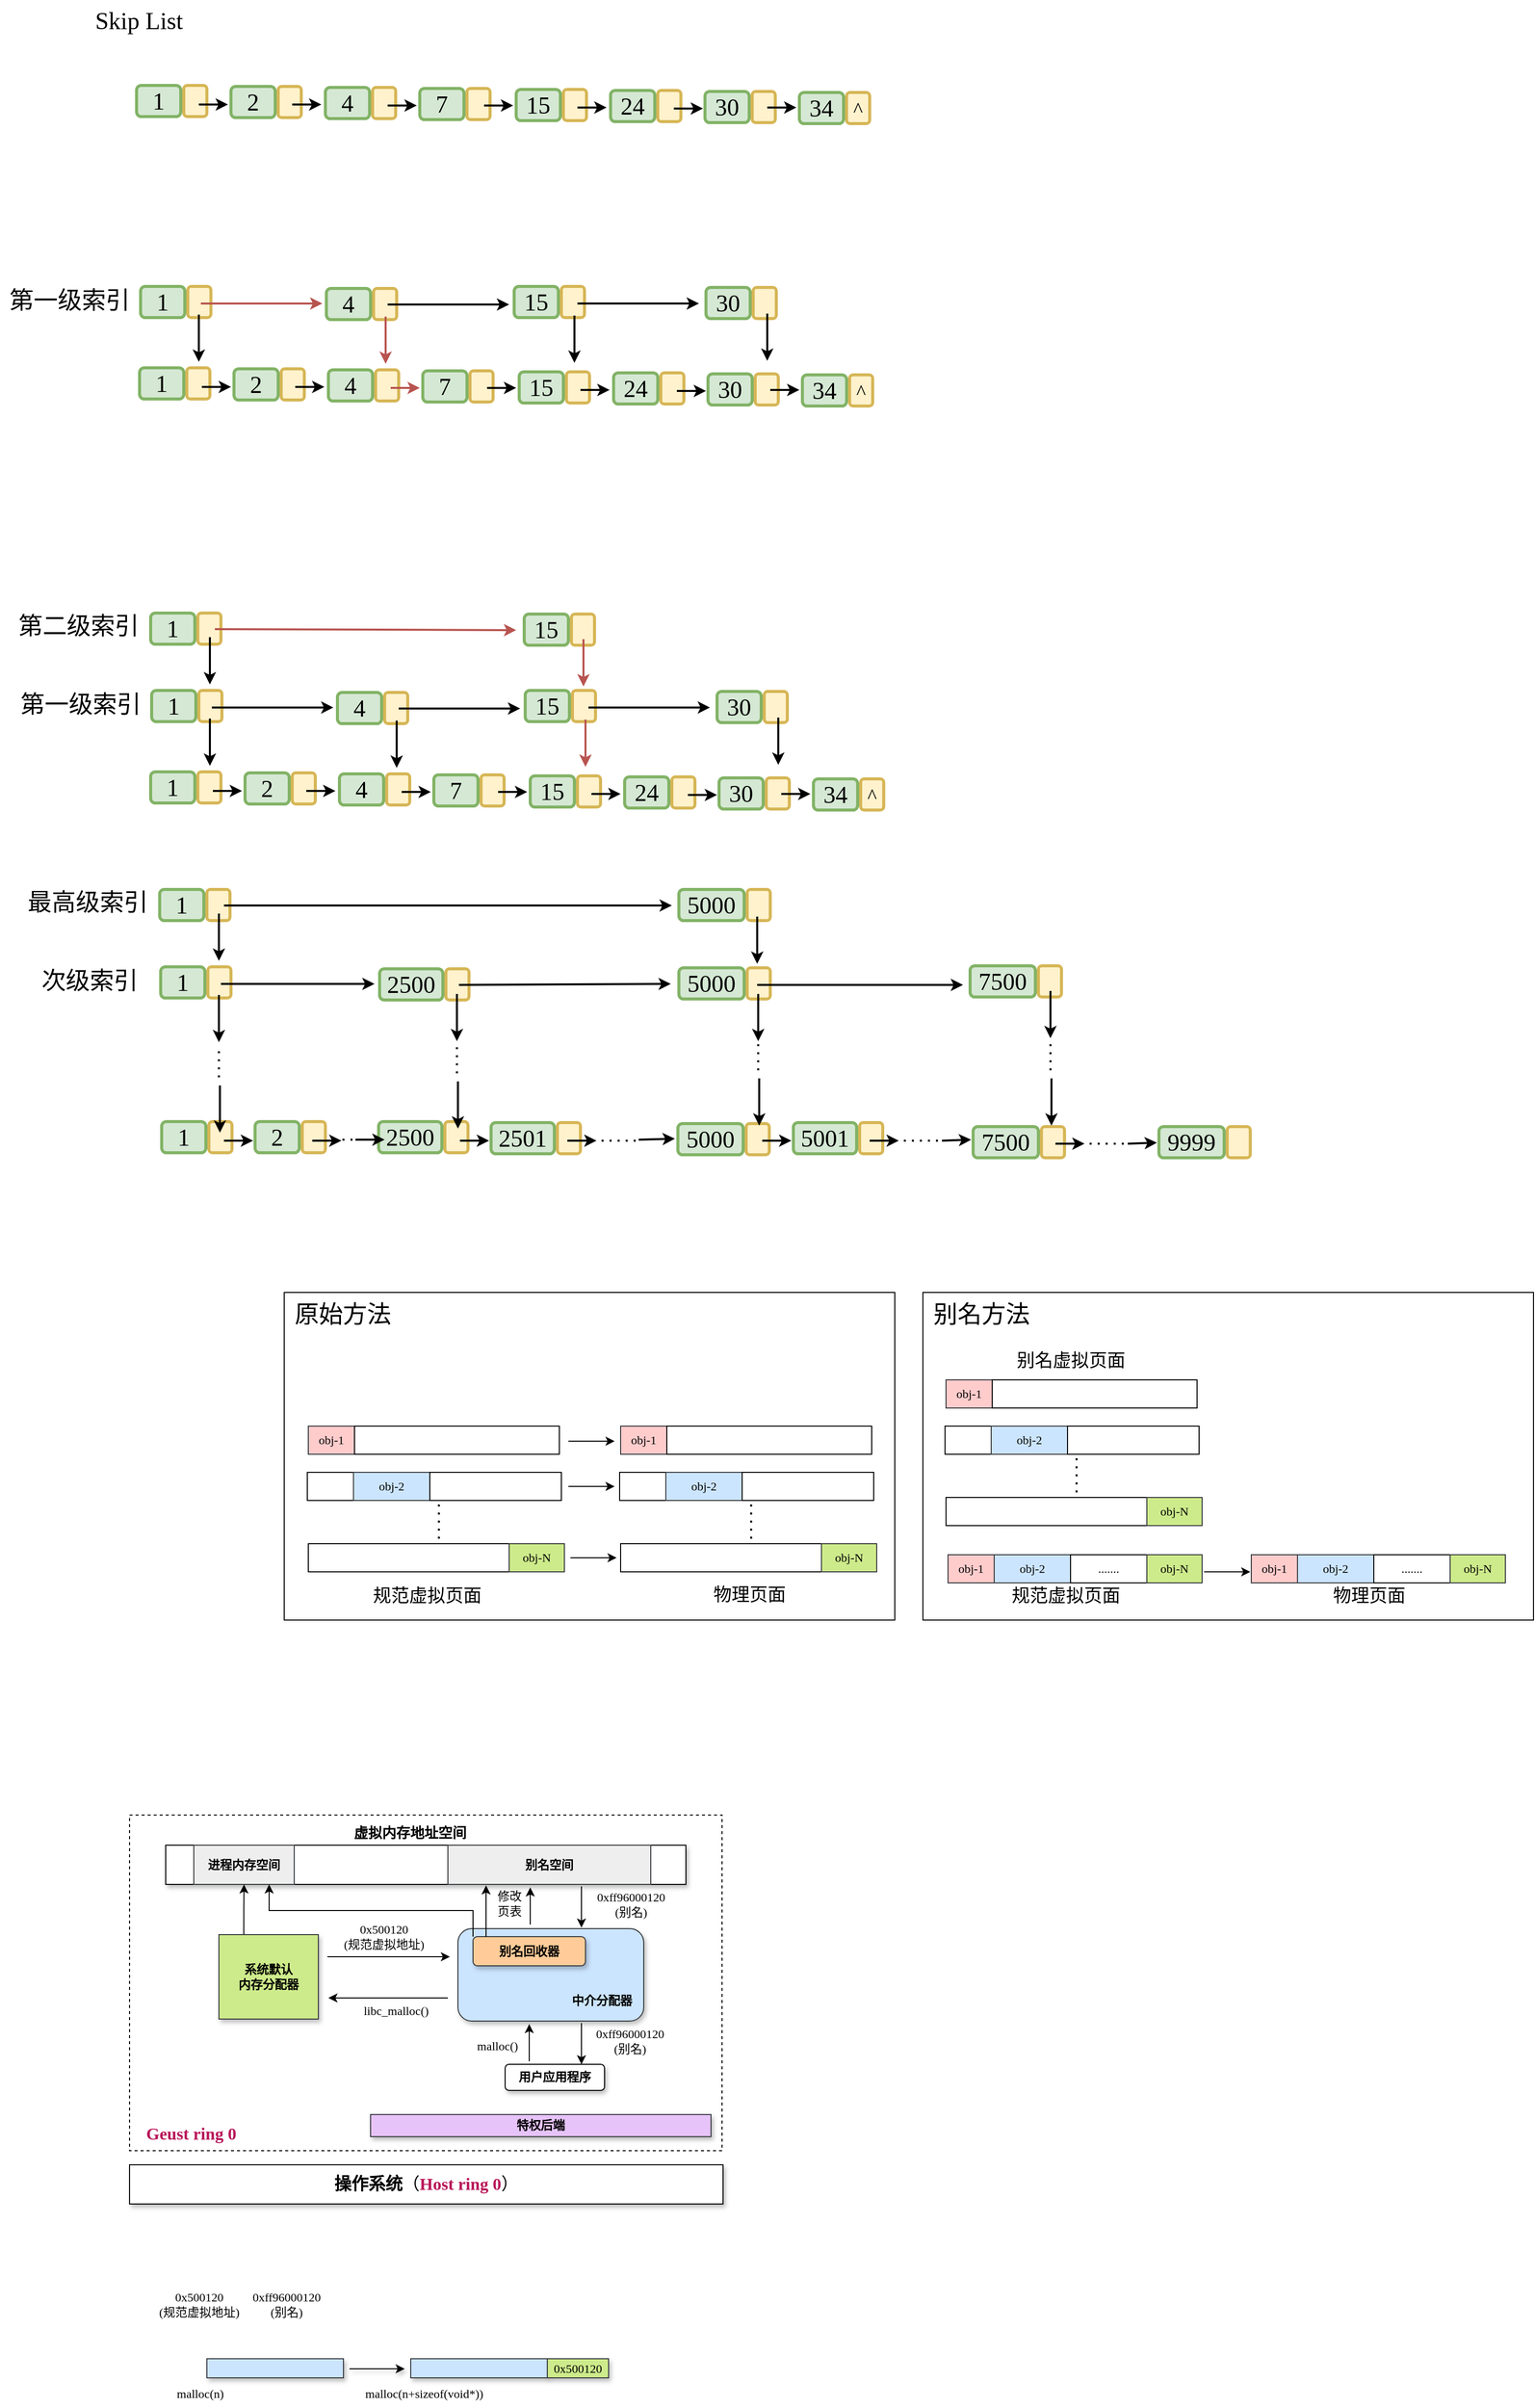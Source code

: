 <mxfile version="24.2.2" type="github">
  <diagram name="第 1 页" id="ZvuYgRS8OIRiF2QTl3wt">
    <mxGraphModel dx="1641" dy="1838" grid="0" gridSize="10" guides="0" tooltips="1" connect="1" arrows="1" fold="1" page="0" pageScale="1" pageWidth="827" pageHeight="1169" math="0" shadow="0">
      <root>
        <mxCell id="0" />
        <mxCell id="1" parent="0" />
        <mxCell id="3Hj_yJd5IUHqJ45RKS4R-333" value="" style="rounded=0;whiteSpace=wrap;html=1;dashed=1;" vertex="1" parent="1">
          <mxGeometry x="-714" y="684" width="590" height="334" as="geometry" />
        </mxCell>
        <mxCell id="3Hj_yJd5IUHqJ45RKS4R-262" value="" style="rounded=0;whiteSpace=wrap;html=1;" vertex="1" parent="1">
          <mxGeometry x="76" y="164" width="608" height="326" as="geometry" />
        </mxCell>
        <mxCell id="3Hj_yJd5IUHqJ45RKS4R-1" value="&lt;font style=&quot;font-size: 24px;&quot; face=&quot;Comic Sans MS&quot;&gt;Skip List&lt;/font&gt;" style="text;html=1;align=center;verticalAlign=middle;resizable=0;points=[];autosize=1;strokeColor=none;fillColor=none;" vertex="1" parent="1">
          <mxGeometry x="-764" y="-1122" width="117" height="41" as="geometry" />
        </mxCell>
        <mxCell id="3Hj_yJd5IUHqJ45RKS4R-2" value="&lt;font face=&quot;Comic Sans MS&quot; style=&quot;font-size: 24px;&quot;&gt;1&lt;/font&gt;" style="rounded=1;whiteSpace=wrap;html=1;fillColor=#d5e8d4;strokeColor=#82b366;strokeWidth=3;shadow=0;" vertex="1" parent="1">
          <mxGeometry x="-707" y="-1037" width="44" height="31" as="geometry" />
        </mxCell>
        <mxCell id="3Hj_yJd5IUHqJ45RKS4R-4" value="" style="rounded=1;whiteSpace=wrap;html=1;fillColor=#fff2cc;strokeColor=#d6b656;strokeWidth=3;shadow=0;" vertex="1" parent="1">
          <mxGeometry x="-660" y="-1037" width="23" height="31" as="geometry" />
        </mxCell>
        <mxCell id="3Hj_yJd5IUHqJ45RKS4R-5" value="&lt;font face=&quot;Comic Sans MS&quot; style=&quot;font-size: 24px;&quot;&gt;2&lt;/font&gt;" style="rounded=1;whiteSpace=wrap;html=1;fillColor=#d5e8d4;strokeColor=#82b366;strokeWidth=3;shadow=0;" vertex="1" parent="1">
          <mxGeometry x="-613" y="-1036" width="44" height="31" as="geometry" />
        </mxCell>
        <mxCell id="3Hj_yJd5IUHqJ45RKS4R-6" value="" style="rounded=1;whiteSpace=wrap;html=1;fillColor=#fff2cc;strokeColor=#d6b656;strokeWidth=3;shadow=0;" vertex="1" parent="1">
          <mxGeometry x="-566" y="-1036" width="23" height="31" as="geometry" />
        </mxCell>
        <mxCell id="3Hj_yJd5IUHqJ45RKS4R-7" value="&lt;font face=&quot;Comic Sans MS&quot; style=&quot;font-size: 24px;&quot;&gt;4&lt;/font&gt;" style="rounded=1;whiteSpace=wrap;html=1;fillColor=#d5e8d4;strokeColor=#82b366;strokeWidth=3;shadow=0;" vertex="1" parent="1">
          <mxGeometry x="-519" y="-1035" width="44" height="31" as="geometry" />
        </mxCell>
        <mxCell id="3Hj_yJd5IUHqJ45RKS4R-8" value="" style="rounded=1;whiteSpace=wrap;html=1;fillColor=#fff2cc;strokeColor=#d6b656;strokeWidth=3;shadow=0;" vertex="1" parent="1">
          <mxGeometry x="-472" y="-1035" width="23" height="31" as="geometry" />
        </mxCell>
        <mxCell id="3Hj_yJd5IUHqJ45RKS4R-9" value="&lt;font face=&quot;Comic Sans MS&quot; style=&quot;font-size: 24px;&quot;&gt;7&lt;/font&gt;" style="rounded=1;whiteSpace=wrap;html=1;fillColor=#d5e8d4;strokeColor=#82b366;strokeWidth=3;shadow=0;" vertex="1" parent="1">
          <mxGeometry x="-425" y="-1034" width="44" height="31" as="geometry" />
        </mxCell>
        <mxCell id="3Hj_yJd5IUHqJ45RKS4R-10" value="" style="rounded=1;whiteSpace=wrap;html=1;fillColor=#fff2cc;strokeColor=#d6b656;strokeWidth=3;shadow=0;" vertex="1" parent="1">
          <mxGeometry x="-378" y="-1034" width="23" height="31" as="geometry" />
        </mxCell>
        <mxCell id="3Hj_yJd5IUHqJ45RKS4R-15" value="&lt;font face=&quot;Comic Sans MS&quot; style=&quot;font-size: 24px;&quot;&gt;15&lt;/font&gt;" style="rounded=1;whiteSpace=wrap;html=1;fillColor=#d5e8d4;strokeColor=#82b366;strokeWidth=3;shadow=0;" vertex="1" parent="1">
          <mxGeometry x="-329" y="-1033" width="44" height="31" as="geometry" />
        </mxCell>
        <mxCell id="3Hj_yJd5IUHqJ45RKS4R-16" value="" style="rounded=1;whiteSpace=wrap;html=1;fillColor=#fff2cc;strokeColor=#d6b656;strokeWidth=3;shadow=0;" vertex="1" parent="1">
          <mxGeometry x="-282" y="-1033" width="23" height="31" as="geometry" />
        </mxCell>
        <mxCell id="3Hj_yJd5IUHqJ45RKS4R-17" value="&lt;font face=&quot;Comic Sans MS&quot; style=&quot;font-size: 24px;&quot;&gt;24&lt;/font&gt;" style="rounded=1;whiteSpace=wrap;html=1;fillColor=#d5e8d4;strokeColor=#82b366;strokeWidth=3;shadow=0;" vertex="1" parent="1">
          <mxGeometry x="-235" y="-1032" width="44" height="31" as="geometry" />
        </mxCell>
        <mxCell id="3Hj_yJd5IUHqJ45RKS4R-18" value="" style="rounded=1;whiteSpace=wrap;html=1;fillColor=#fff2cc;strokeColor=#d6b656;strokeWidth=3;shadow=0;" vertex="1" parent="1">
          <mxGeometry x="-188" y="-1032" width="23" height="31" as="geometry" />
        </mxCell>
        <mxCell id="3Hj_yJd5IUHqJ45RKS4R-19" value="&lt;font face=&quot;Comic Sans MS&quot;&gt;&lt;span style=&quot;font-size: 24px;&quot;&gt;30&lt;/span&gt;&lt;/font&gt;" style="rounded=1;whiteSpace=wrap;html=1;fillColor=#d5e8d4;strokeColor=#82b366;strokeWidth=3;shadow=0;" vertex="1" parent="1">
          <mxGeometry x="-141" y="-1031" width="44" height="31" as="geometry" />
        </mxCell>
        <mxCell id="3Hj_yJd5IUHqJ45RKS4R-20" value="" style="rounded=1;whiteSpace=wrap;html=1;fillColor=#fff2cc;strokeColor=#d6b656;strokeWidth=3;shadow=0;" vertex="1" parent="1">
          <mxGeometry x="-94" y="-1031" width="23" height="31" as="geometry" />
        </mxCell>
        <mxCell id="3Hj_yJd5IUHqJ45RKS4R-21" value="&lt;font face=&quot;Comic Sans MS&quot; style=&quot;font-size: 24px;&quot;&gt;34&lt;/font&gt;" style="rounded=1;whiteSpace=wrap;html=1;fillColor=#d5e8d4;strokeColor=#82b366;strokeWidth=3;shadow=0;" vertex="1" parent="1">
          <mxGeometry x="-47" y="-1030" width="44" height="31" as="geometry" />
        </mxCell>
        <mxCell id="3Hj_yJd5IUHqJ45RKS4R-22" value="&lt;font face=&quot;Comic Sans MS&quot; style=&quot;font-size: 20px;&quot;&gt;^&lt;/font&gt;" style="rounded=1;whiteSpace=wrap;html=1;fillColor=#fff2cc;strokeColor=#d6b656;strokeWidth=3;shadow=0;" vertex="1" parent="1">
          <mxGeometry y="-1030" width="23" height="31" as="geometry" />
        </mxCell>
        <mxCell id="3Hj_yJd5IUHqJ45RKS4R-23" value="" style="endArrow=classic;html=1;rounded=0;entryX=0;entryY=0.5;entryDx=0;entryDy=0;curved=1;strokeWidth=2;" edge="1" parent="1">
          <mxGeometry width="50" height="50" relative="1" as="geometry">
            <mxPoint x="-645" y="-1018" as="sourcePoint" />
            <mxPoint x="-616" y="-1018" as="targetPoint" />
          </mxGeometry>
        </mxCell>
        <mxCell id="3Hj_yJd5IUHqJ45RKS4R-24" value="" style="endArrow=classic;html=1;rounded=0;entryX=0;entryY=0.5;entryDx=0;entryDy=0;strokeWidth=2;" edge="1" parent="1">
          <mxGeometry width="50" height="50" relative="1" as="geometry">
            <mxPoint x="-552" y="-1018" as="sourcePoint" />
            <mxPoint x="-523" y="-1018" as="targetPoint" />
          </mxGeometry>
        </mxCell>
        <mxCell id="3Hj_yJd5IUHqJ45RKS4R-26" value="" style="endArrow=classic;html=1;rounded=0;entryX=0;entryY=0.5;entryDx=0;entryDy=0;strokeWidth=2;" edge="1" parent="1">
          <mxGeometry width="50" height="50" relative="1" as="geometry">
            <mxPoint x="-457" y="-1017" as="sourcePoint" />
            <mxPoint x="-428" y="-1017" as="targetPoint" />
          </mxGeometry>
        </mxCell>
        <mxCell id="3Hj_yJd5IUHqJ45RKS4R-27" value="" style="endArrow=classic;html=1;rounded=0;entryX=0;entryY=0.5;entryDx=0;entryDy=0;strokeWidth=2;" edge="1" parent="1">
          <mxGeometry width="50" height="50" relative="1" as="geometry">
            <mxPoint x="-361" y="-1017" as="sourcePoint" />
            <mxPoint x="-332" y="-1017" as="targetPoint" />
          </mxGeometry>
        </mxCell>
        <mxCell id="3Hj_yJd5IUHqJ45RKS4R-28" value="" style="endArrow=classic;html=1;rounded=0;entryX=0;entryY=0.5;entryDx=0;entryDy=0;strokeWidth=2;" edge="1" parent="1">
          <mxGeometry width="50" height="50" relative="1" as="geometry">
            <mxPoint x="-268" y="-1015" as="sourcePoint" />
            <mxPoint x="-239" y="-1015" as="targetPoint" />
          </mxGeometry>
        </mxCell>
        <mxCell id="3Hj_yJd5IUHqJ45RKS4R-29" value="" style="endArrow=classic;html=1;rounded=0;entryX=0;entryY=0.5;entryDx=0;entryDy=0;strokeWidth=2;" edge="1" parent="1">
          <mxGeometry width="50" height="50" relative="1" as="geometry">
            <mxPoint x="-172" y="-1014" as="sourcePoint" />
            <mxPoint x="-143" y="-1014" as="targetPoint" />
          </mxGeometry>
        </mxCell>
        <mxCell id="3Hj_yJd5IUHqJ45RKS4R-30" value="" style="endArrow=classic;html=1;rounded=0;entryX=0;entryY=0.5;entryDx=0;entryDy=0;strokeWidth=2;" edge="1" parent="1">
          <mxGeometry width="50" height="50" relative="1" as="geometry">
            <mxPoint x="-79" y="-1015" as="sourcePoint" />
            <mxPoint x="-50" y="-1015" as="targetPoint" />
          </mxGeometry>
        </mxCell>
        <mxCell id="3Hj_yJd5IUHqJ45RKS4R-31" value="&lt;font face=&quot;Comic Sans MS&quot; style=&quot;font-size: 24px;&quot;&gt;1&lt;/font&gt;" style="rounded=1;whiteSpace=wrap;html=1;fillColor=#d5e8d4;strokeColor=#82b366;strokeWidth=3;shadow=0;" vertex="1" parent="1">
          <mxGeometry x="-704" y="-756" width="44" height="31" as="geometry" />
        </mxCell>
        <mxCell id="3Hj_yJd5IUHqJ45RKS4R-32" value="" style="rounded=1;whiteSpace=wrap;html=1;fillColor=#fff2cc;strokeColor=#d6b656;strokeWidth=3;shadow=0;" vertex="1" parent="1">
          <mxGeometry x="-657" y="-756" width="23" height="31" as="geometry" />
        </mxCell>
        <mxCell id="3Hj_yJd5IUHqJ45RKS4R-33" value="&lt;font face=&quot;Comic Sans MS&quot; style=&quot;font-size: 24px;&quot;&gt;2&lt;/font&gt;" style="rounded=1;whiteSpace=wrap;html=1;fillColor=#d5e8d4;strokeColor=#82b366;strokeWidth=3;shadow=0;" vertex="1" parent="1">
          <mxGeometry x="-610" y="-755" width="44" height="31" as="geometry" />
        </mxCell>
        <mxCell id="3Hj_yJd5IUHqJ45RKS4R-34" value="" style="rounded=1;whiteSpace=wrap;html=1;fillColor=#fff2cc;strokeColor=#d6b656;strokeWidth=3;shadow=0;" vertex="1" parent="1">
          <mxGeometry x="-563" y="-755" width="23" height="31" as="geometry" />
        </mxCell>
        <mxCell id="3Hj_yJd5IUHqJ45RKS4R-35" value="&lt;font face=&quot;Comic Sans MS&quot; style=&quot;font-size: 24px;&quot;&gt;4&lt;/font&gt;" style="rounded=1;whiteSpace=wrap;html=1;fillColor=#d5e8d4;strokeColor=#82b366;strokeWidth=3;shadow=0;" vertex="1" parent="1">
          <mxGeometry x="-516" y="-754" width="44" height="31" as="geometry" />
        </mxCell>
        <mxCell id="3Hj_yJd5IUHqJ45RKS4R-36" value="" style="rounded=1;whiteSpace=wrap;html=1;fillColor=#fff2cc;strokeColor=#d6b656;strokeWidth=3;shadow=0;" vertex="1" parent="1">
          <mxGeometry x="-469" y="-754" width="23" height="31" as="geometry" />
        </mxCell>
        <mxCell id="3Hj_yJd5IUHqJ45RKS4R-37" value="&lt;font face=&quot;Comic Sans MS&quot; style=&quot;font-size: 24px;&quot;&gt;7&lt;/font&gt;" style="rounded=1;whiteSpace=wrap;html=1;fillColor=#d5e8d4;strokeColor=#82b366;strokeWidth=3;shadow=0;" vertex="1" parent="1">
          <mxGeometry x="-422" y="-753" width="44" height="31" as="geometry" />
        </mxCell>
        <mxCell id="3Hj_yJd5IUHqJ45RKS4R-38" value="" style="rounded=1;whiteSpace=wrap;html=1;fillColor=#fff2cc;strokeColor=#d6b656;strokeWidth=3;shadow=0;" vertex="1" parent="1">
          <mxGeometry x="-375" y="-753" width="23" height="31" as="geometry" />
        </mxCell>
        <mxCell id="3Hj_yJd5IUHqJ45RKS4R-39" value="&lt;font face=&quot;Comic Sans MS&quot; style=&quot;font-size: 24px;&quot;&gt;15&lt;/font&gt;" style="rounded=1;whiteSpace=wrap;html=1;fillColor=#d5e8d4;strokeColor=#82b366;strokeWidth=3;shadow=0;" vertex="1" parent="1">
          <mxGeometry x="-326" y="-752" width="44" height="31" as="geometry" />
        </mxCell>
        <mxCell id="3Hj_yJd5IUHqJ45RKS4R-40" value="" style="rounded=1;whiteSpace=wrap;html=1;fillColor=#fff2cc;strokeColor=#d6b656;strokeWidth=3;shadow=0;" vertex="1" parent="1">
          <mxGeometry x="-279" y="-752" width="23" height="31" as="geometry" />
        </mxCell>
        <mxCell id="3Hj_yJd5IUHqJ45RKS4R-41" value="&lt;font face=&quot;Comic Sans MS&quot; style=&quot;font-size: 24px;&quot;&gt;24&lt;/font&gt;" style="rounded=1;whiteSpace=wrap;html=1;fillColor=#d5e8d4;strokeColor=#82b366;strokeWidth=3;shadow=0;" vertex="1" parent="1">
          <mxGeometry x="-232" y="-751" width="44" height="31" as="geometry" />
        </mxCell>
        <mxCell id="3Hj_yJd5IUHqJ45RKS4R-42" value="" style="rounded=1;whiteSpace=wrap;html=1;fillColor=#fff2cc;strokeColor=#d6b656;strokeWidth=3;shadow=0;" vertex="1" parent="1">
          <mxGeometry x="-185" y="-751" width="23" height="31" as="geometry" />
        </mxCell>
        <mxCell id="3Hj_yJd5IUHqJ45RKS4R-43" value="&lt;font face=&quot;Comic Sans MS&quot;&gt;&lt;span style=&quot;font-size: 24px;&quot;&gt;30&lt;/span&gt;&lt;/font&gt;" style="rounded=1;whiteSpace=wrap;html=1;fillColor=#d5e8d4;strokeColor=#82b366;strokeWidth=3;shadow=0;" vertex="1" parent="1">
          <mxGeometry x="-138" y="-750" width="44" height="31" as="geometry" />
        </mxCell>
        <mxCell id="3Hj_yJd5IUHqJ45RKS4R-44" value="" style="rounded=1;whiteSpace=wrap;html=1;fillColor=#fff2cc;strokeColor=#d6b656;strokeWidth=3;shadow=0;" vertex="1" parent="1">
          <mxGeometry x="-91" y="-750" width="23" height="31" as="geometry" />
        </mxCell>
        <mxCell id="3Hj_yJd5IUHqJ45RKS4R-45" value="&lt;font face=&quot;Comic Sans MS&quot; style=&quot;font-size: 24px;&quot;&gt;34&lt;/font&gt;" style="rounded=1;whiteSpace=wrap;html=1;fillColor=#d5e8d4;strokeColor=#82b366;strokeWidth=3;shadow=0;" vertex="1" parent="1">
          <mxGeometry x="-44" y="-749" width="44" height="31" as="geometry" />
        </mxCell>
        <mxCell id="3Hj_yJd5IUHqJ45RKS4R-46" value="&lt;font face=&quot;Comic Sans MS&quot; style=&quot;font-size: 20px;&quot;&gt;^&lt;/font&gt;" style="rounded=1;whiteSpace=wrap;html=1;fillColor=#fff2cc;strokeColor=#d6b656;strokeWidth=3;shadow=0;" vertex="1" parent="1">
          <mxGeometry x="3" y="-749" width="23" height="31" as="geometry" />
        </mxCell>
        <mxCell id="3Hj_yJd5IUHqJ45RKS4R-47" value="" style="endArrow=classic;html=1;rounded=0;entryX=0;entryY=0.5;entryDx=0;entryDy=0;curved=1;strokeWidth=2;" edge="1" parent="1">
          <mxGeometry width="50" height="50" relative="1" as="geometry">
            <mxPoint x="-642" y="-737" as="sourcePoint" />
            <mxPoint x="-613" y="-737" as="targetPoint" />
          </mxGeometry>
        </mxCell>
        <mxCell id="3Hj_yJd5IUHqJ45RKS4R-48" value="" style="endArrow=classic;html=1;rounded=0;entryX=0;entryY=0.5;entryDx=0;entryDy=0;strokeWidth=2;" edge="1" parent="1">
          <mxGeometry width="50" height="50" relative="1" as="geometry">
            <mxPoint x="-549" y="-737" as="sourcePoint" />
            <mxPoint x="-520" y="-737" as="targetPoint" />
          </mxGeometry>
        </mxCell>
        <mxCell id="3Hj_yJd5IUHqJ45RKS4R-49" value="" style="endArrow=classic;html=1;rounded=0;entryX=0;entryY=0.5;entryDx=0;entryDy=0;strokeWidth=2;fillColor=#f8cecc;strokeColor=#b85450;" edge="1" parent="1">
          <mxGeometry width="50" height="50" relative="1" as="geometry">
            <mxPoint x="-454" y="-736" as="sourcePoint" />
            <mxPoint x="-425" y="-736" as="targetPoint" />
          </mxGeometry>
        </mxCell>
        <mxCell id="3Hj_yJd5IUHqJ45RKS4R-50" value="" style="endArrow=classic;html=1;rounded=0;entryX=0;entryY=0.5;entryDx=0;entryDy=0;strokeWidth=2;" edge="1" parent="1">
          <mxGeometry width="50" height="50" relative="1" as="geometry">
            <mxPoint x="-358" y="-736" as="sourcePoint" />
            <mxPoint x="-329" y="-736" as="targetPoint" />
          </mxGeometry>
        </mxCell>
        <mxCell id="3Hj_yJd5IUHqJ45RKS4R-51" value="" style="endArrow=classic;html=1;rounded=0;entryX=0;entryY=0.5;entryDx=0;entryDy=0;strokeWidth=2;" edge="1" parent="1">
          <mxGeometry width="50" height="50" relative="1" as="geometry">
            <mxPoint x="-265" y="-734" as="sourcePoint" />
            <mxPoint x="-236" y="-734" as="targetPoint" />
          </mxGeometry>
        </mxCell>
        <mxCell id="3Hj_yJd5IUHqJ45RKS4R-52" value="" style="endArrow=classic;html=1;rounded=0;entryX=0;entryY=0.5;entryDx=0;entryDy=0;strokeWidth=2;" edge="1" parent="1">
          <mxGeometry width="50" height="50" relative="1" as="geometry">
            <mxPoint x="-169" y="-733" as="sourcePoint" />
            <mxPoint x="-140" y="-733" as="targetPoint" />
          </mxGeometry>
        </mxCell>
        <mxCell id="3Hj_yJd5IUHqJ45RKS4R-53" value="" style="endArrow=classic;html=1;rounded=0;entryX=0;entryY=0.5;entryDx=0;entryDy=0;strokeWidth=2;" edge="1" parent="1">
          <mxGeometry width="50" height="50" relative="1" as="geometry">
            <mxPoint x="-76" y="-734" as="sourcePoint" />
            <mxPoint x="-47" y="-734" as="targetPoint" />
          </mxGeometry>
        </mxCell>
        <mxCell id="3Hj_yJd5IUHqJ45RKS4R-54" value="&lt;font face=&quot;Comic Sans MS&quot; style=&quot;font-size: 24px;&quot;&gt;1&lt;/font&gt;" style="rounded=1;whiteSpace=wrap;html=1;fillColor=#d5e8d4;strokeColor=#82b366;strokeWidth=3;shadow=0;" vertex="1" parent="1">
          <mxGeometry x="-703" y="-837" width="44" height="31" as="geometry" />
        </mxCell>
        <mxCell id="3Hj_yJd5IUHqJ45RKS4R-55" value="" style="rounded=1;whiteSpace=wrap;html=1;fillColor=#fff2cc;strokeColor=#d6b656;strokeWidth=3;shadow=0;" vertex="1" parent="1">
          <mxGeometry x="-656" y="-837" width="23" height="31" as="geometry" />
        </mxCell>
        <mxCell id="3Hj_yJd5IUHqJ45RKS4R-56" value="&lt;font face=&quot;Comic Sans MS&quot; style=&quot;font-size: 24px;&quot;&gt;4&lt;/font&gt;" style="rounded=1;whiteSpace=wrap;html=1;fillColor=#d5e8d4;strokeColor=#82b366;strokeWidth=3;shadow=0;" vertex="1" parent="1">
          <mxGeometry x="-518" y="-835" width="44" height="31" as="geometry" />
        </mxCell>
        <mxCell id="3Hj_yJd5IUHqJ45RKS4R-57" value="" style="rounded=1;whiteSpace=wrap;html=1;fillColor=#fff2cc;strokeColor=#d6b656;strokeWidth=3;shadow=0;" vertex="1" parent="1">
          <mxGeometry x="-471" y="-835" width="23" height="31" as="geometry" />
        </mxCell>
        <mxCell id="3Hj_yJd5IUHqJ45RKS4R-58" value="&lt;font face=&quot;Comic Sans MS&quot; style=&quot;font-size: 24px;&quot;&gt;15&lt;/font&gt;" style="rounded=1;whiteSpace=wrap;html=1;fillColor=#d5e8d4;strokeColor=#82b366;strokeWidth=3;shadow=0;" vertex="1" parent="1">
          <mxGeometry x="-331" y="-837" width="44" height="31" as="geometry" />
        </mxCell>
        <mxCell id="3Hj_yJd5IUHqJ45RKS4R-59" value="" style="rounded=1;whiteSpace=wrap;html=1;fillColor=#fff2cc;strokeColor=#d6b656;strokeWidth=3;shadow=0;" vertex="1" parent="1">
          <mxGeometry x="-284" y="-837" width="23" height="31" as="geometry" />
        </mxCell>
        <mxCell id="3Hj_yJd5IUHqJ45RKS4R-60" value="&lt;font face=&quot;Comic Sans MS&quot;&gt;&lt;span style=&quot;font-size: 24px;&quot;&gt;30&lt;/span&gt;&lt;/font&gt;" style="rounded=1;whiteSpace=wrap;html=1;fillColor=#d5e8d4;strokeColor=#82b366;strokeWidth=3;shadow=0;" vertex="1" parent="1">
          <mxGeometry x="-140" y="-836" width="44" height="31" as="geometry" />
        </mxCell>
        <mxCell id="3Hj_yJd5IUHqJ45RKS4R-61" value="" style="rounded=1;whiteSpace=wrap;html=1;fillColor=#fff2cc;strokeColor=#d6b656;strokeWidth=3;shadow=0;" vertex="1" parent="1">
          <mxGeometry x="-93" y="-836" width="23" height="31" as="geometry" />
        </mxCell>
        <mxCell id="3Hj_yJd5IUHqJ45RKS4R-63" value="" style="endArrow=classic;html=1;rounded=0;curved=1;strokeWidth=2;fillColor=#f8cecc;strokeColor=#b85450;" edge="1" parent="1">
          <mxGeometry width="50" height="50" relative="1" as="geometry">
            <mxPoint x="-643" y="-820" as="sourcePoint" />
            <mxPoint x="-522" y="-820" as="targetPoint" />
          </mxGeometry>
        </mxCell>
        <mxCell id="3Hj_yJd5IUHqJ45RKS4R-64" value="" style="endArrow=classic;html=1;rounded=0;curved=1;strokeWidth=2;" edge="1" parent="1">
          <mxGeometry width="50" height="50" relative="1" as="geometry">
            <mxPoint x="-457" y="-819" as="sourcePoint" />
            <mxPoint x="-336" y="-819" as="targetPoint" />
          </mxGeometry>
        </mxCell>
        <mxCell id="3Hj_yJd5IUHqJ45RKS4R-65" value="" style="endArrow=classic;html=1;rounded=0;curved=1;strokeWidth=2;" edge="1" parent="1">
          <mxGeometry width="50" height="50" relative="1" as="geometry">
            <mxPoint x="-268" y="-820" as="sourcePoint" />
            <mxPoint x="-147" y="-820" as="targetPoint" />
          </mxGeometry>
        </mxCell>
        <mxCell id="3Hj_yJd5IUHqJ45RKS4R-66" value="" style="endArrow=classic;html=1;rounded=0;curved=1;strokeWidth=2;" edge="1" parent="1">
          <mxGeometry width="50" height="50" relative="1" as="geometry">
            <mxPoint x="-645" y="-809" as="sourcePoint" />
            <mxPoint x="-645" y="-762" as="targetPoint" />
          </mxGeometry>
        </mxCell>
        <mxCell id="3Hj_yJd5IUHqJ45RKS4R-67" value="" style="endArrow=classic;html=1;rounded=0;curved=1;strokeWidth=2;fillColor=#f8cecc;strokeColor=#b85450;" edge="1" parent="1">
          <mxGeometry width="50" height="50" relative="1" as="geometry">
            <mxPoint x="-459" y="-807" as="sourcePoint" />
            <mxPoint x="-459" y="-760" as="targetPoint" />
          </mxGeometry>
        </mxCell>
        <mxCell id="3Hj_yJd5IUHqJ45RKS4R-68" value="" style="endArrow=classic;html=1;rounded=0;curved=1;strokeWidth=2;" edge="1" parent="1">
          <mxGeometry width="50" height="50" relative="1" as="geometry">
            <mxPoint x="-271" y="-808" as="sourcePoint" />
            <mxPoint x="-271" y="-761" as="targetPoint" />
          </mxGeometry>
        </mxCell>
        <mxCell id="3Hj_yJd5IUHqJ45RKS4R-69" value="" style="endArrow=classic;html=1;rounded=0;curved=1;strokeWidth=2;" edge="1" parent="1">
          <mxGeometry width="50" height="50" relative="1" as="geometry">
            <mxPoint x="-79" y="-810" as="sourcePoint" />
            <mxPoint x="-79" y="-763" as="targetPoint" />
          </mxGeometry>
        </mxCell>
        <mxCell id="3Hj_yJd5IUHqJ45RKS4R-70" value="&lt;font face=&quot;Comic Sans MS&quot;&gt;&lt;span style=&quot;font-size: 24px;&quot;&gt;第一级索引&lt;/span&gt;&lt;/font&gt;" style="text;html=1;align=center;verticalAlign=middle;resizable=0;points=[];autosize=1;strokeColor=none;fillColor=none;" vertex="1" parent="1">
          <mxGeometry x="-843" y="-844" width="138" height="41" as="geometry" />
        </mxCell>
        <mxCell id="3Hj_yJd5IUHqJ45RKS4R-110" value="&lt;font face=&quot;Comic Sans MS&quot; style=&quot;font-size: 24px;&quot;&gt;1&lt;/font&gt;" style="rounded=1;whiteSpace=wrap;html=1;fillColor=#d5e8d4;strokeColor=#82b366;strokeWidth=3;shadow=0;" vertex="1" parent="1">
          <mxGeometry x="-693" y="-354" width="44" height="31" as="geometry" />
        </mxCell>
        <mxCell id="3Hj_yJd5IUHqJ45RKS4R-111" value="" style="rounded=1;whiteSpace=wrap;html=1;fillColor=#fff2cc;strokeColor=#d6b656;strokeWidth=3;shadow=0;" vertex="1" parent="1">
          <mxGeometry x="-646" y="-354" width="23" height="31" as="geometry" />
        </mxCell>
        <mxCell id="3Hj_yJd5IUHqJ45RKS4R-112" value="&lt;font face=&quot;Comic Sans MS&quot; style=&quot;font-size: 24px;&quot;&gt;2&lt;/font&gt;" style="rounded=1;whiteSpace=wrap;html=1;fillColor=#d5e8d4;strokeColor=#82b366;strokeWidth=3;shadow=0;" vertex="1" parent="1">
          <mxGeometry x="-599" y="-353" width="44" height="31" as="geometry" />
        </mxCell>
        <mxCell id="3Hj_yJd5IUHqJ45RKS4R-113" value="" style="rounded=1;whiteSpace=wrap;html=1;fillColor=#fff2cc;strokeColor=#d6b656;strokeWidth=3;shadow=0;" vertex="1" parent="1">
          <mxGeometry x="-552" y="-353" width="23" height="31" as="geometry" />
        </mxCell>
        <mxCell id="3Hj_yJd5IUHqJ45RKS4R-114" value="&lt;font face=&quot;Comic Sans MS&quot; style=&quot;font-size: 24px;&quot;&gt;4&lt;/font&gt;" style="rounded=1;whiteSpace=wrap;html=1;fillColor=#d5e8d4;strokeColor=#82b366;strokeWidth=3;shadow=0;" vertex="1" parent="1">
          <mxGeometry x="-505" y="-352" width="44" height="31" as="geometry" />
        </mxCell>
        <mxCell id="3Hj_yJd5IUHqJ45RKS4R-115" value="" style="rounded=1;whiteSpace=wrap;html=1;fillColor=#fff2cc;strokeColor=#d6b656;strokeWidth=3;shadow=0;" vertex="1" parent="1">
          <mxGeometry x="-458" y="-352" width="23" height="31" as="geometry" />
        </mxCell>
        <mxCell id="3Hj_yJd5IUHqJ45RKS4R-116" value="&lt;font face=&quot;Comic Sans MS&quot; style=&quot;font-size: 24px;&quot;&gt;7&lt;/font&gt;" style="rounded=1;whiteSpace=wrap;html=1;fillColor=#d5e8d4;strokeColor=#82b366;strokeWidth=3;shadow=0;" vertex="1" parent="1">
          <mxGeometry x="-411" y="-351" width="44" height="31" as="geometry" />
        </mxCell>
        <mxCell id="3Hj_yJd5IUHqJ45RKS4R-117" value="" style="rounded=1;whiteSpace=wrap;html=1;fillColor=#fff2cc;strokeColor=#d6b656;strokeWidth=3;shadow=0;" vertex="1" parent="1">
          <mxGeometry x="-364" y="-351" width="23" height="31" as="geometry" />
        </mxCell>
        <mxCell id="3Hj_yJd5IUHqJ45RKS4R-118" value="&lt;font face=&quot;Comic Sans MS&quot; style=&quot;font-size: 24px;&quot;&gt;15&lt;/font&gt;" style="rounded=1;whiteSpace=wrap;html=1;fillColor=#d5e8d4;strokeColor=#82b366;strokeWidth=3;shadow=0;" vertex="1" parent="1">
          <mxGeometry x="-315" y="-350" width="44" height="31" as="geometry" />
        </mxCell>
        <mxCell id="3Hj_yJd5IUHqJ45RKS4R-119" value="" style="rounded=1;whiteSpace=wrap;html=1;fillColor=#fff2cc;strokeColor=#d6b656;strokeWidth=3;shadow=0;" vertex="1" parent="1">
          <mxGeometry x="-268" y="-350" width="23" height="31" as="geometry" />
        </mxCell>
        <mxCell id="3Hj_yJd5IUHqJ45RKS4R-120" value="&lt;font face=&quot;Comic Sans MS&quot; style=&quot;font-size: 24px;&quot;&gt;24&lt;/font&gt;" style="rounded=1;whiteSpace=wrap;html=1;fillColor=#d5e8d4;strokeColor=#82b366;strokeWidth=3;shadow=0;" vertex="1" parent="1">
          <mxGeometry x="-221" y="-349" width="44" height="31" as="geometry" />
        </mxCell>
        <mxCell id="3Hj_yJd5IUHqJ45RKS4R-121" value="" style="rounded=1;whiteSpace=wrap;html=1;fillColor=#fff2cc;strokeColor=#d6b656;strokeWidth=3;shadow=0;" vertex="1" parent="1">
          <mxGeometry x="-174" y="-349" width="23" height="31" as="geometry" />
        </mxCell>
        <mxCell id="3Hj_yJd5IUHqJ45RKS4R-122" value="&lt;font face=&quot;Comic Sans MS&quot;&gt;&lt;span style=&quot;font-size: 24px;&quot;&gt;30&lt;/span&gt;&lt;/font&gt;" style="rounded=1;whiteSpace=wrap;html=1;fillColor=#d5e8d4;strokeColor=#82b366;strokeWidth=3;shadow=0;" vertex="1" parent="1">
          <mxGeometry x="-127" y="-348" width="44" height="31" as="geometry" />
        </mxCell>
        <mxCell id="3Hj_yJd5IUHqJ45RKS4R-123" value="" style="rounded=1;whiteSpace=wrap;html=1;fillColor=#fff2cc;strokeColor=#d6b656;strokeWidth=3;shadow=0;" vertex="1" parent="1">
          <mxGeometry x="-80" y="-348" width="23" height="31" as="geometry" />
        </mxCell>
        <mxCell id="3Hj_yJd5IUHqJ45RKS4R-124" value="&lt;font face=&quot;Comic Sans MS&quot; style=&quot;font-size: 24px;&quot;&gt;34&lt;/font&gt;" style="rounded=1;whiteSpace=wrap;html=1;fillColor=#d5e8d4;strokeColor=#82b366;strokeWidth=3;shadow=0;" vertex="1" parent="1">
          <mxGeometry x="-33" y="-347" width="44" height="31" as="geometry" />
        </mxCell>
        <mxCell id="3Hj_yJd5IUHqJ45RKS4R-125" value="&lt;font face=&quot;Comic Sans MS&quot; style=&quot;font-size: 20px;&quot;&gt;^&lt;/font&gt;" style="rounded=1;whiteSpace=wrap;html=1;fillColor=#fff2cc;strokeColor=#d6b656;strokeWidth=3;shadow=0;" vertex="1" parent="1">
          <mxGeometry x="14" y="-347" width="23" height="31" as="geometry" />
        </mxCell>
        <mxCell id="3Hj_yJd5IUHqJ45RKS4R-126" value="" style="endArrow=classic;html=1;rounded=0;entryX=0;entryY=0.5;entryDx=0;entryDy=0;curved=1;strokeWidth=2;" edge="1" parent="1">
          <mxGeometry width="50" height="50" relative="1" as="geometry">
            <mxPoint x="-631" y="-335" as="sourcePoint" />
            <mxPoint x="-602" y="-335" as="targetPoint" />
          </mxGeometry>
        </mxCell>
        <mxCell id="3Hj_yJd5IUHqJ45RKS4R-127" value="" style="endArrow=classic;html=1;rounded=0;entryX=0;entryY=0.5;entryDx=0;entryDy=0;strokeWidth=2;" edge="1" parent="1">
          <mxGeometry width="50" height="50" relative="1" as="geometry">
            <mxPoint x="-538" y="-335" as="sourcePoint" />
            <mxPoint x="-509" y="-335" as="targetPoint" />
          </mxGeometry>
        </mxCell>
        <mxCell id="3Hj_yJd5IUHqJ45RKS4R-128" value="" style="endArrow=classic;html=1;rounded=0;entryX=0;entryY=0.5;entryDx=0;entryDy=0;strokeWidth=2;" edge="1" parent="1">
          <mxGeometry width="50" height="50" relative="1" as="geometry">
            <mxPoint x="-443" y="-334" as="sourcePoint" />
            <mxPoint x="-414" y="-334" as="targetPoint" />
          </mxGeometry>
        </mxCell>
        <mxCell id="3Hj_yJd5IUHqJ45RKS4R-129" value="" style="endArrow=classic;html=1;rounded=0;entryX=0;entryY=0.5;entryDx=0;entryDy=0;strokeWidth=2;" edge="1" parent="1">
          <mxGeometry width="50" height="50" relative="1" as="geometry">
            <mxPoint x="-347" y="-334" as="sourcePoint" />
            <mxPoint x="-318" y="-334" as="targetPoint" />
          </mxGeometry>
        </mxCell>
        <mxCell id="3Hj_yJd5IUHqJ45RKS4R-130" value="" style="endArrow=classic;html=1;rounded=0;entryX=0;entryY=0.5;entryDx=0;entryDy=0;strokeWidth=2;" edge="1" parent="1">
          <mxGeometry width="50" height="50" relative="1" as="geometry">
            <mxPoint x="-254" y="-332" as="sourcePoint" />
            <mxPoint x="-225" y="-332" as="targetPoint" />
          </mxGeometry>
        </mxCell>
        <mxCell id="3Hj_yJd5IUHqJ45RKS4R-131" value="" style="endArrow=classic;html=1;rounded=0;entryX=0;entryY=0.5;entryDx=0;entryDy=0;strokeWidth=2;" edge="1" parent="1">
          <mxGeometry width="50" height="50" relative="1" as="geometry">
            <mxPoint x="-158" y="-331" as="sourcePoint" />
            <mxPoint x="-129" y="-331" as="targetPoint" />
          </mxGeometry>
        </mxCell>
        <mxCell id="3Hj_yJd5IUHqJ45RKS4R-132" value="" style="endArrow=classic;html=1;rounded=0;entryX=0;entryY=0.5;entryDx=0;entryDy=0;strokeWidth=2;" edge="1" parent="1">
          <mxGeometry width="50" height="50" relative="1" as="geometry">
            <mxPoint x="-65" y="-332" as="sourcePoint" />
            <mxPoint x="-36" y="-332" as="targetPoint" />
          </mxGeometry>
        </mxCell>
        <mxCell id="3Hj_yJd5IUHqJ45RKS4R-133" value="&lt;font face=&quot;Comic Sans MS&quot; style=&quot;font-size: 24px;&quot;&gt;1&lt;/font&gt;" style="rounded=1;whiteSpace=wrap;html=1;fillColor=#d5e8d4;strokeColor=#82b366;strokeWidth=3;shadow=0;" vertex="1" parent="1">
          <mxGeometry x="-692" y="-435" width="44" height="31" as="geometry" />
        </mxCell>
        <mxCell id="3Hj_yJd5IUHqJ45RKS4R-134" value="" style="rounded=1;whiteSpace=wrap;html=1;fillColor=#fff2cc;strokeColor=#d6b656;strokeWidth=3;shadow=0;" vertex="1" parent="1">
          <mxGeometry x="-645" y="-435" width="23" height="31" as="geometry" />
        </mxCell>
        <mxCell id="3Hj_yJd5IUHqJ45RKS4R-135" value="&lt;font face=&quot;Comic Sans MS&quot; style=&quot;font-size: 24px;&quot;&gt;4&lt;/font&gt;" style="rounded=1;whiteSpace=wrap;html=1;fillColor=#d5e8d4;strokeColor=#82b366;strokeWidth=3;shadow=0;" vertex="1" parent="1">
          <mxGeometry x="-507" y="-433" width="44" height="31" as="geometry" />
        </mxCell>
        <mxCell id="3Hj_yJd5IUHqJ45RKS4R-136" value="" style="rounded=1;whiteSpace=wrap;html=1;fillColor=#fff2cc;strokeColor=#d6b656;strokeWidth=3;shadow=0;" vertex="1" parent="1">
          <mxGeometry x="-460" y="-433" width="23" height="31" as="geometry" />
        </mxCell>
        <mxCell id="3Hj_yJd5IUHqJ45RKS4R-137" value="&lt;font face=&quot;Comic Sans MS&quot; style=&quot;font-size: 24px;&quot;&gt;15&lt;/font&gt;" style="rounded=1;whiteSpace=wrap;html=1;fillColor=#d5e8d4;strokeColor=#82b366;strokeWidth=3;shadow=0;" vertex="1" parent="1">
          <mxGeometry x="-320" y="-435" width="44" height="31" as="geometry" />
        </mxCell>
        <mxCell id="3Hj_yJd5IUHqJ45RKS4R-138" value="" style="rounded=1;whiteSpace=wrap;html=1;fillColor=#fff2cc;strokeColor=#d6b656;strokeWidth=3;shadow=0;" vertex="1" parent="1">
          <mxGeometry x="-273" y="-435" width="23" height="31" as="geometry" />
        </mxCell>
        <mxCell id="3Hj_yJd5IUHqJ45RKS4R-139" value="&lt;font face=&quot;Comic Sans MS&quot;&gt;&lt;span style=&quot;font-size: 24px;&quot;&gt;30&lt;/span&gt;&lt;/font&gt;" style="rounded=1;whiteSpace=wrap;html=1;fillColor=#d5e8d4;strokeColor=#82b366;strokeWidth=3;shadow=0;" vertex="1" parent="1">
          <mxGeometry x="-129" y="-434" width="44" height="31" as="geometry" />
        </mxCell>
        <mxCell id="3Hj_yJd5IUHqJ45RKS4R-140" value="" style="rounded=1;whiteSpace=wrap;html=1;fillColor=#fff2cc;strokeColor=#d6b656;strokeWidth=3;shadow=0;" vertex="1" parent="1">
          <mxGeometry x="-82" y="-434" width="23" height="31" as="geometry" />
        </mxCell>
        <mxCell id="3Hj_yJd5IUHqJ45RKS4R-141" value="" style="endArrow=classic;html=1;rounded=0;curved=1;strokeWidth=2;" edge="1" parent="1">
          <mxGeometry width="50" height="50" relative="1" as="geometry">
            <mxPoint x="-632" y="-418" as="sourcePoint" />
            <mxPoint x="-511" y="-418" as="targetPoint" />
          </mxGeometry>
        </mxCell>
        <mxCell id="3Hj_yJd5IUHqJ45RKS4R-142" value="" style="endArrow=classic;html=1;rounded=0;curved=1;strokeWidth=2;" edge="1" parent="1">
          <mxGeometry width="50" height="50" relative="1" as="geometry">
            <mxPoint x="-446" y="-417" as="sourcePoint" />
            <mxPoint x="-325" y="-417" as="targetPoint" />
          </mxGeometry>
        </mxCell>
        <mxCell id="3Hj_yJd5IUHqJ45RKS4R-143" value="" style="endArrow=classic;html=1;rounded=0;curved=1;strokeWidth=2;" edge="1" parent="1">
          <mxGeometry width="50" height="50" relative="1" as="geometry">
            <mxPoint x="-257" y="-418" as="sourcePoint" />
            <mxPoint x="-136" y="-418" as="targetPoint" />
          </mxGeometry>
        </mxCell>
        <mxCell id="3Hj_yJd5IUHqJ45RKS4R-144" value="" style="endArrow=classic;html=1;rounded=0;curved=1;strokeWidth=2;" edge="1" parent="1">
          <mxGeometry width="50" height="50" relative="1" as="geometry">
            <mxPoint x="-634" y="-407" as="sourcePoint" />
            <mxPoint x="-634" y="-360" as="targetPoint" />
          </mxGeometry>
        </mxCell>
        <mxCell id="3Hj_yJd5IUHqJ45RKS4R-145" value="" style="endArrow=classic;html=1;rounded=0;curved=1;strokeWidth=2;" edge="1" parent="1">
          <mxGeometry width="50" height="50" relative="1" as="geometry">
            <mxPoint x="-448" y="-405" as="sourcePoint" />
            <mxPoint x="-448" y="-358" as="targetPoint" />
          </mxGeometry>
        </mxCell>
        <mxCell id="3Hj_yJd5IUHqJ45RKS4R-146" value="" style="endArrow=classic;html=1;rounded=0;curved=1;strokeWidth=2;fillColor=#f8cecc;strokeColor=#b85450;" edge="1" parent="1">
          <mxGeometry width="50" height="50" relative="1" as="geometry">
            <mxPoint x="-260" y="-406" as="sourcePoint" />
            <mxPoint x="-260" y="-359" as="targetPoint" />
          </mxGeometry>
        </mxCell>
        <mxCell id="3Hj_yJd5IUHqJ45RKS4R-147" value="" style="endArrow=classic;html=1;rounded=0;curved=1;strokeWidth=2;" edge="1" parent="1">
          <mxGeometry width="50" height="50" relative="1" as="geometry">
            <mxPoint x="-68" y="-408" as="sourcePoint" />
            <mxPoint x="-68" y="-361" as="targetPoint" />
          </mxGeometry>
        </mxCell>
        <mxCell id="3Hj_yJd5IUHqJ45RKS4R-148" value="&lt;font face=&quot;Comic Sans MS&quot;&gt;&lt;span style=&quot;font-size: 24px;&quot;&gt;第一级索引&lt;/span&gt;&lt;/font&gt;" style="text;html=1;align=center;verticalAlign=middle;resizable=0;points=[];autosize=1;strokeColor=none;fillColor=none;" vertex="1" parent="1">
          <mxGeometry x="-832" y="-442" width="138" height="41" as="geometry" />
        </mxCell>
        <mxCell id="3Hj_yJd5IUHqJ45RKS4R-149" value="&lt;font face=&quot;Comic Sans MS&quot; style=&quot;font-size: 24px;&quot;&gt;1&lt;/font&gt;" style="rounded=1;whiteSpace=wrap;html=1;fillColor=#d5e8d4;strokeColor=#82b366;strokeWidth=3;shadow=0;" vertex="1" parent="1">
          <mxGeometry x="-693" y="-512" width="44" height="31" as="geometry" />
        </mxCell>
        <mxCell id="3Hj_yJd5IUHqJ45RKS4R-150" value="" style="rounded=1;whiteSpace=wrap;html=1;fillColor=#fff2cc;strokeColor=#d6b656;strokeWidth=3;shadow=0;" vertex="1" parent="1">
          <mxGeometry x="-646" y="-512" width="23" height="31" as="geometry" />
        </mxCell>
        <mxCell id="3Hj_yJd5IUHqJ45RKS4R-151" value="" style="endArrow=classic;html=1;rounded=0;curved=1;strokeWidth=2;" edge="1" parent="1">
          <mxGeometry width="50" height="50" relative="1" as="geometry">
            <mxPoint x="-634" y="-488" as="sourcePoint" />
            <mxPoint x="-634" y="-441" as="targetPoint" />
          </mxGeometry>
        </mxCell>
        <mxCell id="3Hj_yJd5IUHqJ45RKS4R-154" value="&lt;font face=&quot;Comic Sans MS&quot; style=&quot;font-size: 24px;&quot;&gt;15&lt;/font&gt;" style="rounded=1;whiteSpace=wrap;html=1;fillColor=#d5e8d4;strokeColor=#82b366;strokeWidth=3;shadow=0;" vertex="1" parent="1">
          <mxGeometry x="-321" y="-511" width="44" height="31" as="geometry" />
        </mxCell>
        <mxCell id="3Hj_yJd5IUHqJ45RKS4R-155" value="" style="rounded=1;whiteSpace=wrap;html=1;fillColor=#fff2cc;strokeColor=#d6b656;strokeWidth=3;shadow=0;" vertex="1" parent="1">
          <mxGeometry x="-274" y="-511" width="23" height="31" as="geometry" />
        </mxCell>
        <mxCell id="3Hj_yJd5IUHqJ45RKS4R-156" value="" style="endArrow=classic;html=1;rounded=0;curved=1;strokeWidth=2;fillColor=#f8cecc;strokeColor=#b85450;" edge="1" parent="1">
          <mxGeometry width="50" height="50" relative="1" as="geometry">
            <mxPoint x="-262" y="-486" as="sourcePoint" />
            <mxPoint x="-262" y="-439" as="targetPoint" />
          </mxGeometry>
        </mxCell>
        <mxCell id="3Hj_yJd5IUHqJ45RKS4R-157" value="" style="endArrow=classic;html=1;rounded=0;curved=1;strokeWidth=2;fillColor=#f8cecc;strokeColor=#b85450;" edge="1" parent="1">
          <mxGeometry width="50" height="50" relative="1" as="geometry">
            <mxPoint x="-629" y="-496" as="sourcePoint" />
            <mxPoint x="-329" y="-495" as="targetPoint" />
          </mxGeometry>
        </mxCell>
        <mxCell id="3Hj_yJd5IUHqJ45RKS4R-158" value="&lt;font face=&quot;Comic Sans MS&quot;&gt;&lt;span style=&quot;font-size: 24px;&quot;&gt;第二级索引&lt;/span&gt;&lt;/font&gt;" style="text;html=1;align=center;verticalAlign=middle;resizable=0;points=[];autosize=1;strokeColor=none;fillColor=none;" vertex="1" parent="1">
          <mxGeometry x="-834" y="-520" width="138" height="41" as="geometry" />
        </mxCell>
        <mxCell id="3Hj_yJd5IUHqJ45RKS4R-159" value="&lt;font face=&quot;Comic Sans MS&quot; style=&quot;font-size: 24px;&quot;&gt;1&lt;/font&gt;" style="rounded=1;whiteSpace=wrap;html=1;fillColor=#d5e8d4;strokeColor=#82b366;strokeWidth=3;shadow=0;" vertex="1" parent="1">
          <mxGeometry x="-682" y="-6" width="44" height="31" as="geometry" />
        </mxCell>
        <mxCell id="3Hj_yJd5IUHqJ45RKS4R-160" value="" style="rounded=1;whiteSpace=wrap;html=1;fillColor=#fff2cc;strokeColor=#d6b656;strokeWidth=3;shadow=0;" vertex="1" parent="1">
          <mxGeometry x="-635" y="-6" width="23" height="31" as="geometry" />
        </mxCell>
        <mxCell id="3Hj_yJd5IUHqJ45RKS4R-175" value="" style="endArrow=classic;html=1;rounded=0;entryX=0;entryY=0.5;entryDx=0;entryDy=0;curved=1;strokeWidth=2;" edge="1" parent="1">
          <mxGeometry width="50" height="50" relative="1" as="geometry">
            <mxPoint x="-620" y="13" as="sourcePoint" />
            <mxPoint x="-591" y="13" as="targetPoint" />
          </mxGeometry>
        </mxCell>
        <mxCell id="3Hj_yJd5IUHqJ45RKS4R-182" value="&lt;font face=&quot;Comic Sans MS&quot; style=&quot;font-size: 24px;&quot;&gt;1&lt;/font&gt;" style="rounded=1;whiteSpace=wrap;html=1;fillColor=#d5e8d4;strokeColor=#82b366;strokeWidth=3;shadow=0;" vertex="1" parent="1">
          <mxGeometry x="-683" y="-160" width="44" height="31" as="geometry" />
        </mxCell>
        <mxCell id="3Hj_yJd5IUHqJ45RKS4R-183" value="" style="rounded=1;whiteSpace=wrap;html=1;fillColor=#fff2cc;strokeColor=#d6b656;strokeWidth=3;shadow=0;" vertex="1" parent="1">
          <mxGeometry x="-636" y="-160" width="23" height="31" as="geometry" />
        </mxCell>
        <mxCell id="3Hj_yJd5IUHqJ45RKS4R-184" value="&lt;font face=&quot;Comic Sans MS&quot; style=&quot;font-size: 24px;&quot;&gt;2500&lt;/font&gt;" style="rounded=1;whiteSpace=wrap;html=1;fillColor=#d5e8d4;strokeColor=#82b366;strokeWidth=3;shadow=0;" vertex="1" parent="1">
          <mxGeometry x="-465" y="-158" width="63" height="31" as="geometry" />
        </mxCell>
        <mxCell id="3Hj_yJd5IUHqJ45RKS4R-185" value="" style="rounded=1;whiteSpace=wrap;html=1;fillColor=#fff2cc;strokeColor=#d6b656;strokeWidth=3;shadow=0;" vertex="1" parent="1">
          <mxGeometry x="-399" y="-158" width="23" height="31" as="geometry" />
        </mxCell>
        <mxCell id="3Hj_yJd5IUHqJ45RKS4R-190" value="" style="endArrow=classic;html=1;rounded=0;curved=1;strokeWidth=2;" edge="1" parent="1">
          <mxGeometry width="50" height="50" relative="1" as="geometry">
            <mxPoint x="-623" y="-143" as="sourcePoint" />
            <mxPoint x="-470" y="-143" as="targetPoint" />
          </mxGeometry>
        </mxCell>
        <mxCell id="3Hj_yJd5IUHqJ45RKS4R-191" value="" style="endArrow=classic;html=1;rounded=0;curved=1;strokeWidth=2;" edge="1" parent="1">
          <mxGeometry width="50" height="50" relative="1" as="geometry">
            <mxPoint x="-386" y="-142" as="sourcePoint" />
            <mxPoint x="-175" y="-143" as="targetPoint" />
          </mxGeometry>
        </mxCell>
        <mxCell id="3Hj_yJd5IUHqJ45RKS4R-193" value="" style="endArrow=classic;html=1;rounded=0;curved=1;strokeWidth=2;" edge="1" parent="1">
          <mxGeometry width="50" height="50" relative="1" as="geometry">
            <mxPoint x="-625" y="-132" as="sourcePoint" />
            <mxPoint x="-625" y="-85" as="targetPoint" />
          </mxGeometry>
        </mxCell>
        <mxCell id="3Hj_yJd5IUHqJ45RKS4R-194" value="" style="endArrow=classic;html=1;rounded=0;curved=1;strokeWidth=2;" edge="1" parent="1">
          <mxGeometry width="50" height="50" relative="1" as="geometry">
            <mxPoint x="-388" y="-133" as="sourcePoint" />
            <mxPoint x="-388" y="-86" as="targetPoint" />
          </mxGeometry>
        </mxCell>
        <mxCell id="3Hj_yJd5IUHqJ45RKS4R-197" value="&lt;font face=&quot;Comic Sans MS&quot;&gt;&lt;span style=&quot;font-size: 24px;&quot;&gt;次级索引&lt;/span&gt;&lt;/font&gt;" style="text;html=1;align=center;verticalAlign=middle;resizable=0;points=[];autosize=1;strokeColor=none;fillColor=none;" vertex="1" parent="1">
          <mxGeometry x="-811" y="-167" width="114" height="41" as="geometry" />
        </mxCell>
        <mxCell id="3Hj_yJd5IUHqJ45RKS4R-198" value="&lt;font face=&quot;Comic Sans MS&quot; style=&quot;font-size: 24px;&quot;&gt;1&lt;/font&gt;" style="rounded=1;whiteSpace=wrap;html=1;fillColor=#d5e8d4;strokeColor=#82b366;strokeWidth=3;shadow=0;" vertex="1" parent="1">
          <mxGeometry x="-684" y="-237" width="44" height="31" as="geometry" />
        </mxCell>
        <mxCell id="3Hj_yJd5IUHqJ45RKS4R-199" value="" style="rounded=1;whiteSpace=wrap;html=1;fillColor=#fff2cc;strokeColor=#d6b656;strokeWidth=3;shadow=0;" vertex="1" parent="1">
          <mxGeometry x="-637" y="-237" width="23" height="31" as="geometry" />
        </mxCell>
        <mxCell id="3Hj_yJd5IUHqJ45RKS4R-200" value="" style="endArrow=classic;html=1;rounded=0;curved=1;strokeWidth=2;" edge="1" parent="1">
          <mxGeometry width="50" height="50" relative="1" as="geometry">
            <mxPoint x="-625" y="-213" as="sourcePoint" />
            <mxPoint x="-625" y="-166" as="targetPoint" />
          </mxGeometry>
        </mxCell>
        <mxCell id="3Hj_yJd5IUHqJ45RKS4R-201" value="&lt;font face=&quot;Comic Sans MS&quot; style=&quot;font-size: 24px;&quot;&gt;5000&lt;/font&gt;" style="rounded=1;whiteSpace=wrap;html=1;fillColor=#d5e8d4;strokeColor=#82b366;strokeWidth=3;shadow=0;" vertex="1" parent="1">
          <mxGeometry x="-167" y="-237" width="65" height="31" as="geometry" />
        </mxCell>
        <mxCell id="3Hj_yJd5IUHqJ45RKS4R-202" value="" style="rounded=1;whiteSpace=wrap;html=1;fillColor=#fff2cc;strokeColor=#d6b656;strokeWidth=3;shadow=0;" vertex="1" parent="1">
          <mxGeometry x="-99" y="-237" width="23" height="31" as="geometry" />
        </mxCell>
        <mxCell id="3Hj_yJd5IUHqJ45RKS4R-203" value="" style="endArrow=classic;html=1;rounded=0;curved=1;strokeWidth=2;" edge="1" parent="1">
          <mxGeometry width="50" height="50" relative="1" as="geometry">
            <mxPoint x="-89" y="-210" as="sourcePoint" />
            <mxPoint x="-89" y="-163" as="targetPoint" />
          </mxGeometry>
        </mxCell>
        <mxCell id="3Hj_yJd5IUHqJ45RKS4R-204" value="" style="endArrow=classic;html=1;rounded=0;curved=1;strokeWidth=2;" edge="1" parent="1">
          <mxGeometry width="50" height="50" relative="1" as="geometry">
            <mxPoint x="-620" y="-221" as="sourcePoint" />
            <mxPoint x="-174" y="-221" as="targetPoint" />
          </mxGeometry>
        </mxCell>
        <mxCell id="3Hj_yJd5IUHqJ45RKS4R-205" value="&lt;font face=&quot;Comic Sans MS&quot;&gt;&lt;span style=&quot;font-size: 24px;&quot;&gt;最高级索引&lt;/span&gt;&lt;/font&gt;" style="text;html=1;align=center;verticalAlign=middle;resizable=0;points=[];autosize=1;strokeColor=none;fillColor=none;" vertex="1" parent="1">
          <mxGeometry x="-825" y="-245" width="138" height="41" as="geometry" />
        </mxCell>
        <mxCell id="3Hj_yJd5IUHqJ45RKS4R-206" value="&lt;font face=&quot;Comic Sans MS&quot; style=&quot;font-size: 24px;&quot;&gt;5000&lt;/font&gt;" style="rounded=1;whiteSpace=wrap;html=1;fillColor=#d5e8d4;strokeColor=#82b366;strokeWidth=3;shadow=0;" vertex="1" parent="1">
          <mxGeometry x="-167" y="-159" width="65" height="31" as="geometry" />
        </mxCell>
        <mxCell id="3Hj_yJd5IUHqJ45RKS4R-207" value="" style="rounded=1;whiteSpace=wrap;html=1;fillColor=#fff2cc;strokeColor=#d6b656;strokeWidth=3;shadow=0;" vertex="1" parent="1">
          <mxGeometry x="-99" y="-159" width="23" height="31" as="geometry" />
        </mxCell>
        <mxCell id="3Hj_yJd5IUHqJ45RKS4R-192" value="" style="endArrow=classic;html=1;rounded=0;curved=1;strokeWidth=2;" edge="1" parent="1">
          <mxGeometry width="50" height="50" relative="1" as="geometry">
            <mxPoint x="-89" y="-142" as="sourcePoint" />
            <mxPoint x="116" y="-142" as="targetPoint" />
          </mxGeometry>
        </mxCell>
        <mxCell id="3Hj_yJd5IUHqJ45RKS4R-208" value="&lt;font face=&quot;Comic Sans MS&quot; style=&quot;font-size: 24px;&quot;&gt;7500&lt;/font&gt;" style="rounded=1;whiteSpace=wrap;html=1;fillColor=#d5e8d4;strokeColor=#82b366;strokeWidth=3;shadow=0;" vertex="1" parent="1">
          <mxGeometry x="123" y="-161" width="65" height="31" as="geometry" />
        </mxCell>
        <mxCell id="3Hj_yJd5IUHqJ45RKS4R-209" value="" style="rounded=1;whiteSpace=wrap;html=1;fillColor=#fff2cc;strokeColor=#d6b656;strokeWidth=3;shadow=0;" vertex="1" parent="1">
          <mxGeometry x="191" y="-161" width="23" height="31" as="geometry" />
        </mxCell>
        <mxCell id="3Hj_yJd5IUHqJ45RKS4R-196" value="" style="endArrow=classic;html=1;rounded=0;curved=1;strokeWidth=2;" edge="1" parent="1">
          <mxGeometry width="50" height="50" relative="1" as="geometry">
            <mxPoint x="203" y="-136" as="sourcePoint" />
            <mxPoint x="203" y="-89" as="targetPoint" />
          </mxGeometry>
        </mxCell>
        <mxCell id="3Hj_yJd5IUHqJ45RKS4R-195" value="" style="endArrow=classic;html=1;rounded=0;curved=1;strokeWidth=2;" edge="1" parent="1">
          <mxGeometry width="50" height="50" relative="1" as="geometry">
            <mxPoint x="-88" y="-133" as="sourcePoint" />
            <mxPoint x="-88" y="-86" as="targetPoint" />
          </mxGeometry>
        </mxCell>
        <mxCell id="3Hj_yJd5IUHqJ45RKS4R-210" value="" style="endArrow=classic;html=1;rounded=0;curved=1;strokeWidth=2;" edge="1" parent="1">
          <mxGeometry width="50" height="50" relative="1" as="geometry">
            <mxPoint x="-624" y="-42" as="sourcePoint" />
            <mxPoint x="-624" y="5" as="targetPoint" />
          </mxGeometry>
        </mxCell>
        <mxCell id="3Hj_yJd5IUHqJ45RKS4R-212" value="" style="endArrow=none;dashed=1;html=1;dashPattern=1 3;strokeWidth=2;rounded=0;" edge="1" parent="1">
          <mxGeometry width="50" height="50" relative="1" as="geometry">
            <mxPoint x="-625" y="-50" as="sourcePoint" />
            <mxPoint x="-625" y="-80" as="targetPoint" />
          </mxGeometry>
        </mxCell>
        <mxCell id="3Hj_yJd5IUHqJ45RKS4R-213" value="&lt;font face=&quot;Comic Sans MS&quot; style=&quot;font-size: 24px;&quot;&gt;2500&lt;/font&gt;" style="rounded=1;whiteSpace=wrap;html=1;fillColor=#d5e8d4;strokeColor=#82b366;strokeWidth=3;shadow=0;" vertex="1" parent="1">
          <mxGeometry x="-466" y="-6" width="63" height="31" as="geometry" />
        </mxCell>
        <mxCell id="3Hj_yJd5IUHqJ45RKS4R-214" value="" style="rounded=1;whiteSpace=wrap;html=1;fillColor=#fff2cc;strokeColor=#d6b656;strokeWidth=3;shadow=0;" vertex="1" parent="1">
          <mxGeometry x="-400" y="-6" width="23" height="31" as="geometry" />
        </mxCell>
        <mxCell id="3Hj_yJd5IUHqJ45RKS4R-215" value="&lt;font face=&quot;Comic Sans MS&quot; style=&quot;font-size: 24px;&quot;&gt;2&lt;/font&gt;" style="rounded=1;whiteSpace=wrap;html=1;fillColor=#d5e8d4;strokeColor=#82b366;strokeWidth=3;shadow=0;" vertex="1" parent="1">
          <mxGeometry x="-589" y="-6" width="44" height="31" as="geometry" />
        </mxCell>
        <mxCell id="3Hj_yJd5IUHqJ45RKS4R-216" value="" style="rounded=1;whiteSpace=wrap;html=1;fillColor=#fff2cc;strokeColor=#d6b656;strokeWidth=3;shadow=0;" vertex="1" parent="1">
          <mxGeometry x="-542" y="-6" width="23" height="31" as="geometry" />
        </mxCell>
        <mxCell id="3Hj_yJd5IUHqJ45RKS4R-217" value="" style="endArrow=classic;html=1;rounded=0;curved=1;strokeWidth=2;" edge="1" parent="1">
          <mxGeometry width="50" height="50" relative="1" as="geometry">
            <mxPoint x="-387" y="-46" as="sourcePoint" />
            <mxPoint x="-387" y="1" as="targetPoint" />
          </mxGeometry>
        </mxCell>
        <mxCell id="3Hj_yJd5IUHqJ45RKS4R-218" value="" style="endArrow=none;dashed=1;html=1;dashPattern=1 3;strokeWidth=2;rounded=0;" edge="1" parent="1">
          <mxGeometry width="50" height="50" relative="1" as="geometry">
            <mxPoint x="-388" y="-54" as="sourcePoint" />
            <mxPoint x="-388" y="-84" as="targetPoint" />
          </mxGeometry>
        </mxCell>
        <mxCell id="3Hj_yJd5IUHqJ45RKS4R-220" value="" style="endArrow=classic;html=1;rounded=0;entryX=0;entryY=0.5;entryDx=0;entryDy=0;curved=1;strokeWidth=2;" edge="1" parent="1">
          <mxGeometry width="50" height="50" relative="1" as="geometry">
            <mxPoint x="-532" y="13" as="sourcePoint" />
            <mxPoint x="-503" y="13" as="targetPoint" />
          </mxGeometry>
        </mxCell>
        <mxCell id="3Hj_yJd5IUHqJ45RKS4R-221" value="" style="endArrow=none;dashed=1;html=1;dashPattern=1 3;strokeWidth=2;rounded=0;" edge="1" parent="1">
          <mxGeometry width="50" height="50" relative="1" as="geometry">
            <mxPoint x="-476" y="12" as="sourcePoint" />
            <mxPoint x="-504" y="12" as="targetPoint" />
          </mxGeometry>
        </mxCell>
        <mxCell id="3Hj_yJd5IUHqJ45RKS4R-222" value="" style="endArrow=classic;html=1;rounded=0;entryX=0;entryY=0.5;entryDx=0;entryDy=0;curved=1;strokeWidth=2;" edge="1" parent="1">
          <mxGeometry width="50" height="50" relative="1" as="geometry">
            <mxPoint x="-489" y="12" as="sourcePoint" />
            <mxPoint x="-460" y="12" as="targetPoint" />
          </mxGeometry>
        </mxCell>
        <mxCell id="3Hj_yJd5IUHqJ45RKS4R-223" value="" style="endArrow=classic;html=1;rounded=0;entryX=0;entryY=0.5;entryDx=0;entryDy=0;curved=1;strokeWidth=2;" edge="1" parent="1">
          <mxGeometry width="50" height="50" relative="1" as="geometry">
            <mxPoint x="-385" y="13" as="sourcePoint" />
            <mxPoint x="-356" y="13" as="targetPoint" />
          </mxGeometry>
        </mxCell>
        <mxCell id="3Hj_yJd5IUHqJ45RKS4R-228" value="&lt;font face=&quot;Comic Sans MS&quot; style=&quot;font-size: 24px;&quot;&gt;2501&lt;/font&gt;" style="rounded=1;whiteSpace=wrap;html=1;fillColor=#d5e8d4;strokeColor=#82b366;strokeWidth=3;shadow=0;" vertex="1" parent="1">
          <mxGeometry x="-354" y="-5" width="63" height="31" as="geometry" />
        </mxCell>
        <mxCell id="3Hj_yJd5IUHqJ45RKS4R-229" value="" style="rounded=1;whiteSpace=wrap;html=1;fillColor=#fff2cc;strokeColor=#d6b656;strokeWidth=3;shadow=0;" vertex="1" parent="1">
          <mxGeometry x="-288" y="-5" width="23" height="31" as="geometry" />
        </mxCell>
        <mxCell id="3Hj_yJd5IUHqJ45RKS4R-230" value="" style="endArrow=classic;html=1;rounded=0;entryX=0;entryY=0.5;entryDx=0;entryDy=0;curved=1;strokeWidth=2;" edge="1" parent="1">
          <mxGeometry width="50" height="50" relative="1" as="geometry">
            <mxPoint x="-278" y="13" as="sourcePoint" />
            <mxPoint x="-249" y="13" as="targetPoint" />
          </mxGeometry>
        </mxCell>
        <mxCell id="3Hj_yJd5IUHqJ45RKS4R-231" value="" style="endArrow=none;dashed=1;html=1;dashPattern=1 3;strokeWidth=2;rounded=0;" edge="1" parent="1">
          <mxGeometry width="50" height="50" relative="1" as="geometry">
            <mxPoint x="-210" y="13" as="sourcePoint" />
            <mxPoint x="-249" y="13" as="targetPoint" />
          </mxGeometry>
        </mxCell>
        <mxCell id="3Hj_yJd5IUHqJ45RKS4R-232" value="" style="endArrow=classic;html=1;rounded=0;curved=1;strokeWidth=2;" edge="1" parent="1">
          <mxGeometry width="50" height="50" relative="1" as="geometry">
            <mxPoint x="-207" y="12" as="sourcePoint" />
            <mxPoint x="-171" y="11" as="targetPoint" />
          </mxGeometry>
        </mxCell>
        <mxCell id="3Hj_yJd5IUHqJ45RKS4R-233" value="&lt;font face=&quot;Comic Sans MS&quot; style=&quot;font-size: 24px;&quot;&gt;5000&lt;/font&gt;" style="rounded=1;whiteSpace=wrap;html=1;fillColor=#d5e8d4;strokeColor=#82b366;strokeWidth=3;shadow=0;" vertex="1" parent="1">
          <mxGeometry x="-168" y="-4" width="65" height="31" as="geometry" />
        </mxCell>
        <mxCell id="3Hj_yJd5IUHqJ45RKS4R-234" value="" style="rounded=1;whiteSpace=wrap;html=1;fillColor=#fff2cc;strokeColor=#d6b656;strokeWidth=3;shadow=0;" vertex="1" parent="1">
          <mxGeometry x="-100" y="-4" width="23" height="31" as="geometry" />
        </mxCell>
        <mxCell id="3Hj_yJd5IUHqJ45RKS4R-237" value="" style="endArrow=classic;html=1;rounded=0;curved=1;strokeWidth=2;" edge="1" parent="1">
          <mxGeometry width="50" height="50" relative="1" as="geometry">
            <mxPoint x="-87" y="-49" as="sourcePoint" />
            <mxPoint x="-87" y="-2" as="targetPoint" />
          </mxGeometry>
        </mxCell>
        <mxCell id="3Hj_yJd5IUHqJ45RKS4R-238" value="" style="endArrow=none;dashed=1;html=1;dashPattern=1 3;strokeWidth=2;rounded=0;" edge="1" parent="1">
          <mxGeometry width="50" height="50" relative="1" as="geometry">
            <mxPoint x="-88" y="-57" as="sourcePoint" />
            <mxPoint x="-88" y="-87" as="targetPoint" />
          </mxGeometry>
        </mxCell>
        <mxCell id="3Hj_yJd5IUHqJ45RKS4R-240" value="" style="endArrow=classic;html=1;rounded=0;entryX=0;entryY=0.5;entryDx=0;entryDy=0;curved=1;strokeWidth=2;" edge="1" parent="1">
          <mxGeometry width="50" height="50" relative="1" as="geometry">
            <mxPoint x="-84" y="13" as="sourcePoint" />
            <mxPoint x="-55" y="13" as="targetPoint" />
          </mxGeometry>
        </mxCell>
        <mxCell id="3Hj_yJd5IUHqJ45RKS4R-241" value="&lt;font face=&quot;Comic Sans MS&quot; style=&quot;font-size: 24px;&quot;&gt;5001&lt;/font&gt;" style="rounded=1;whiteSpace=wrap;html=1;fillColor=#d5e8d4;strokeColor=#82b366;strokeWidth=3;shadow=0;" vertex="1" parent="1">
          <mxGeometry x="-53" y="-5" width="63" height="31" as="geometry" />
        </mxCell>
        <mxCell id="3Hj_yJd5IUHqJ45RKS4R-242" value="" style="rounded=1;whiteSpace=wrap;html=1;fillColor=#fff2cc;strokeColor=#d6b656;strokeWidth=3;shadow=0;" vertex="1" parent="1">
          <mxGeometry x="13" y="-5" width="23" height="31" as="geometry" />
        </mxCell>
        <mxCell id="3Hj_yJd5IUHqJ45RKS4R-243" value="" style="endArrow=classic;html=1;rounded=0;entryX=0;entryY=0.5;entryDx=0;entryDy=0;curved=1;strokeWidth=2;" edge="1" parent="1">
          <mxGeometry width="50" height="50" relative="1" as="geometry">
            <mxPoint x="23" y="13" as="sourcePoint" />
            <mxPoint x="52" y="13" as="targetPoint" />
          </mxGeometry>
        </mxCell>
        <mxCell id="3Hj_yJd5IUHqJ45RKS4R-244" value="" style="endArrow=none;dashed=1;html=1;dashPattern=1 3;strokeWidth=2;rounded=0;" edge="1" parent="1">
          <mxGeometry width="50" height="50" relative="1" as="geometry">
            <mxPoint x="91" y="13" as="sourcePoint" />
            <mxPoint x="52" y="13" as="targetPoint" />
          </mxGeometry>
        </mxCell>
        <mxCell id="3Hj_yJd5IUHqJ45RKS4R-245" value="" style="endArrow=classic;html=1;rounded=0;curved=1;strokeWidth=2;" edge="1" parent="1">
          <mxGeometry width="50" height="50" relative="1" as="geometry">
            <mxPoint x="95" y="13" as="sourcePoint" />
            <mxPoint x="124" y="12" as="targetPoint" />
          </mxGeometry>
        </mxCell>
        <mxCell id="3Hj_yJd5IUHqJ45RKS4R-246" value="&lt;font face=&quot;Comic Sans MS&quot; style=&quot;font-size: 24px;&quot;&gt;7500&lt;/font&gt;" style="rounded=1;whiteSpace=wrap;html=1;fillColor=#d5e8d4;strokeColor=#82b366;strokeWidth=3;shadow=0;" vertex="1" parent="1">
          <mxGeometry x="126" y="-1" width="65" height="31" as="geometry" />
        </mxCell>
        <mxCell id="3Hj_yJd5IUHqJ45RKS4R-247" value="" style="rounded=1;whiteSpace=wrap;html=1;fillColor=#fff2cc;strokeColor=#d6b656;strokeWidth=3;shadow=0;" vertex="1" parent="1">
          <mxGeometry x="194" y="-1" width="23" height="31" as="geometry" />
        </mxCell>
        <mxCell id="3Hj_yJd5IUHqJ45RKS4R-248" value="" style="endArrow=classic;html=1;rounded=0;curved=1;strokeWidth=2;" edge="1" parent="1">
          <mxGeometry width="50" height="50" relative="1" as="geometry">
            <mxPoint x="204" y="-49" as="sourcePoint" />
            <mxPoint x="204" y="-2" as="targetPoint" />
          </mxGeometry>
        </mxCell>
        <mxCell id="3Hj_yJd5IUHqJ45RKS4R-249" value="" style="endArrow=none;dashed=1;html=1;dashPattern=1 3;strokeWidth=2;rounded=0;" edge="1" parent="1">
          <mxGeometry width="50" height="50" relative="1" as="geometry">
            <mxPoint x="203" y="-57" as="sourcePoint" />
            <mxPoint x="203" y="-87" as="targetPoint" />
          </mxGeometry>
        </mxCell>
        <mxCell id="3Hj_yJd5IUHqJ45RKS4R-250" value="" style="endArrow=classic;html=1;rounded=0;entryX=0;entryY=0.5;entryDx=0;entryDy=0;curved=1;strokeWidth=2;" edge="1" parent="1">
          <mxGeometry width="50" height="50" relative="1" as="geometry">
            <mxPoint x="208" y="16" as="sourcePoint" />
            <mxPoint x="237" y="16" as="targetPoint" />
          </mxGeometry>
        </mxCell>
        <mxCell id="3Hj_yJd5IUHqJ45RKS4R-251" value="" style="endArrow=none;dashed=1;html=1;dashPattern=1 3;strokeWidth=2;rounded=0;" edge="1" parent="1">
          <mxGeometry width="50" height="50" relative="1" as="geometry">
            <mxPoint x="276" y="16" as="sourcePoint" />
            <mxPoint x="237" y="16" as="targetPoint" />
          </mxGeometry>
        </mxCell>
        <mxCell id="3Hj_yJd5IUHqJ45RKS4R-252" value="" style="endArrow=classic;html=1;rounded=0;curved=1;strokeWidth=2;" edge="1" parent="1">
          <mxGeometry width="50" height="50" relative="1" as="geometry">
            <mxPoint x="280" y="16" as="sourcePoint" />
            <mxPoint x="309" y="15" as="targetPoint" />
          </mxGeometry>
        </mxCell>
        <mxCell id="3Hj_yJd5IUHqJ45RKS4R-253" value="&lt;font face=&quot;Comic Sans MS&quot; style=&quot;font-size: 24px;&quot;&gt;9999&lt;/font&gt;" style="rounded=1;whiteSpace=wrap;html=1;fillColor=#d5e8d4;strokeColor=#82b366;strokeWidth=3;shadow=0;" vertex="1" parent="1">
          <mxGeometry x="311" y="-1" width="65" height="31" as="geometry" />
        </mxCell>
        <mxCell id="3Hj_yJd5IUHqJ45RKS4R-254" value="" style="rounded=1;whiteSpace=wrap;html=1;fillColor=#fff2cc;strokeColor=#d6b656;strokeWidth=3;shadow=0;" vertex="1" parent="1">
          <mxGeometry x="379" y="-1" width="23" height="31" as="geometry" />
        </mxCell>
        <mxCell id="3Hj_yJd5IUHqJ45RKS4R-256" value="&lt;font face=&quot;Comic Sans MS&quot;&gt;obj-1&lt;/font&gt;" style="rounded=0;whiteSpace=wrap;html=1;fillColor=#ffcccc;strokeColor=#36393d;" vertex="1" parent="1">
          <mxGeometry x="101" y="425" width="46" height="28" as="geometry" />
        </mxCell>
        <mxCell id="3Hj_yJd5IUHqJ45RKS4R-258" value="&lt;font face=&quot;Comic Sans MS&quot;&gt;obj-2&lt;/font&gt;" style="rounded=0;whiteSpace=wrap;html=1;fillColor=#cce5ff;strokeColor=#36393d;" vertex="1" parent="1">
          <mxGeometry x="147" y="425" width="76" height="28" as="geometry" />
        </mxCell>
        <mxCell id="3Hj_yJd5IUHqJ45RKS4R-260" value="&lt;font face=&quot;Comic Sans MS&quot;&gt;.......&lt;/font&gt;" style="rounded=0;whiteSpace=wrap;html=1;" vertex="1" parent="1">
          <mxGeometry x="223" y="425" width="76" height="28" as="geometry" />
        </mxCell>
        <mxCell id="3Hj_yJd5IUHqJ45RKS4R-261" value="&lt;font face=&quot;Comic Sans MS&quot;&gt;obj-N&lt;/font&gt;" style="rounded=0;whiteSpace=wrap;html=1;fillColor=#cdeb8b;strokeColor=#36393d;" vertex="1" parent="1">
          <mxGeometry x="299" y="425" width="55" height="28" as="geometry" />
        </mxCell>
        <mxCell id="3Hj_yJd5IUHqJ45RKS4R-263" value="&lt;font face=&quot;Comic Sans MS&quot;&gt;&lt;span style=&quot;font-size: 24px;&quot;&gt;别名方法&lt;/span&gt;&lt;/font&gt;" style="text;html=1;align=center;verticalAlign=middle;resizable=0;points=[];autosize=1;strokeColor=none;fillColor=none;" vertex="1" parent="1">
          <mxGeometry x="77" y="165" width="114" height="41" as="geometry" />
        </mxCell>
        <mxCell id="3Hj_yJd5IUHqJ45RKS4R-264" value="&lt;font style=&quot;font-size: 18px;&quot; face=&quot;Comic Sans MS&quot;&gt;规范虚拟页面&lt;/font&gt;" style="text;html=1;align=center;verticalAlign=middle;resizable=0;points=[];autosize=1;strokeColor=none;fillColor=none;" vertex="1" parent="1">
          <mxGeometry x="155" y="449" width="126" height="34" as="geometry" />
        </mxCell>
        <mxCell id="3Hj_yJd5IUHqJ45RKS4R-265" value="&lt;font face=&quot;Comic Sans MS&quot;&gt;obj-1&lt;/font&gt;" style="rounded=0;whiteSpace=wrap;html=1;fillColor=#ffcccc;strokeColor=#36393d;" vertex="1" parent="1">
          <mxGeometry x="403" y="425" width="46" height="28" as="geometry" />
        </mxCell>
        <mxCell id="3Hj_yJd5IUHqJ45RKS4R-266" value="&lt;font face=&quot;Comic Sans MS&quot;&gt;obj-2&lt;/font&gt;" style="rounded=0;whiteSpace=wrap;html=1;fillColor=#cce5ff;strokeColor=#36393d;" vertex="1" parent="1">
          <mxGeometry x="449" y="425" width="76" height="28" as="geometry" />
        </mxCell>
        <mxCell id="3Hj_yJd5IUHqJ45RKS4R-267" value="&lt;font face=&quot;Comic Sans MS&quot;&gt;.......&lt;/font&gt;" style="rounded=0;whiteSpace=wrap;html=1;" vertex="1" parent="1">
          <mxGeometry x="525" y="425" width="76" height="28" as="geometry" />
        </mxCell>
        <mxCell id="3Hj_yJd5IUHqJ45RKS4R-268" value="&lt;font face=&quot;Comic Sans MS&quot;&gt;obj-N&lt;/font&gt;" style="rounded=0;whiteSpace=wrap;html=1;fillColor=#cdeb8b;strokeColor=#36393d;" vertex="1" parent="1">
          <mxGeometry x="601" y="425" width="55" height="28" as="geometry" />
        </mxCell>
        <mxCell id="3Hj_yJd5IUHqJ45RKS4R-269" value="&lt;font style=&quot;font-size: 18px;&quot; face=&quot;Comic Sans MS&quot;&gt;物理页面&lt;/font&gt;" style="text;html=1;align=center;verticalAlign=middle;resizable=0;points=[];autosize=1;strokeColor=none;fillColor=none;" vertex="1" parent="1">
          <mxGeometry x="475" y="449" width="90" height="34" as="geometry" />
        </mxCell>
        <mxCell id="3Hj_yJd5IUHqJ45RKS4R-270" value="&lt;font face=&quot;Comic Sans MS&quot;&gt;obj-1&lt;/font&gt;" style="rounded=0;whiteSpace=wrap;html=1;fillColor=#ffcccc;strokeColor=#36393d;" vertex="1" parent="1">
          <mxGeometry x="99" y="251" width="46" height="28" as="geometry" />
        </mxCell>
        <mxCell id="3Hj_yJd5IUHqJ45RKS4R-271" value="" style="rounded=0;whiteSpace=wrap;html=1;" vertex="1" parent="1">
          <mxGeometry x="145" y="251" width="204" height="28" as="geometry" />
        </mxCell>
        <mxCell id="3Hj_yJd5IUHqJ45RKS4R-274" value="&lt;font style=&quot;font-size: 18px;&quot; face=&quot;Comic Sans MS&quot;&gt;别名虚拟页面&lt;/font&gt;" style="text;html=1;align=center;verticalAlign=middle;resizable=0;points=[];autosize=1;strokeColor=none;fillColor=none;" vertex="1" parent="1">
          <mxGeometry x="160" y="215" width="126" height="34" as="geometry" />
        </mxCell>
        <mxCell id="3Hj_yJd5IUHqJ45RKS4R-275" value="" style="rounded=0;whiteSpace=wrap;html=1;" vertex="1" parent="1">
          <mxGeometry x="98" y="297" width="46" height="28" as="geometry" />
        </mxCell>
        <mxCell id="3Hj_yJd5IUHqJ45RKS4R-276" value="&lt;font face=&quot;Comic Sans MS&quot;&gt;obj-2&lt;/font&gt;" style="rounded=0;whiteSpace=wrap;html=1;fillColor=#cce5ff;strokeColor=#36393d;" vertex="1" parent="1">
          <mxGeometry x="144" y="297" width="76" height="28" as="geometry" />
        </mxCell>
        <mxCell id="3Hj_yJd5IUHqJ45RKS4R-277" value="" style="rounded=0;whiteSpace=wrap;html=1;" vertex="1" parent="1">
          <mxGeometry x="220" y="297" width="131" height="28" as="geometry" />
        </mxCell>
        <mxCell id="3Hj_yJd5IUHqJ45RKS4R-279" value="" style="rounded=0;whiteSpace=wrap;html=1;" vertex="1" parent="1">
          <mxGeometry x="101" y="368" width="46" height="28" as="geometry" />
        </mxCell>
        <mxCell id="3Hj_yJd5IUHqJ45RKS4R-280" value="" style="rounded=0;whiteSpace=wrap;html=1;" vertex="1" parent="1">
          <mxGeometry x="99" y="368" width="201" height="28" as="geometry" />
        </mxCell>
        <mxCell id="3Hj_yJd5IUHqJ45RKS4R-282" value="&lt;font face=&quot;Comic Sans MS&quot;&gt;obj-N&lt;/font&gt;" style="rounded=0;whiteSpace=wrap;html=1;fillColor=#cdeb8b;strokeColor=#36393d;" vertex="1" parent="1">
          <mxGeometry x="299" y="368" width="55" height="28" as="geometry" />
        </mxCell>
        <mxCell id="3Hj_yJd5IUHqJ45RKS4R-283" value="" style="endArrow=none;dashed=1;html=1;dashPattern=1 3;strokeWidth=2;rounded=0;" edge="1" parent="1">
          <mxGeometry width="50" height="50" relative="1" as="geometry">
            <mxPoint x="229" y="363" as="sourcePoint" />
            <mxPoint x="229" y="326" as="targetPoint" />
          </mxGeometry>
        </mxCell>
        <mxCell id="3Hj_yJd5IUHqJ45RKS4R-284" value="" style="rounded=0;whiteSpace=wrap;html=1;" vertex="1" parent="1">
          <mxGeometry x="-560" y="164" width="608" height="326" as="geometry" />
        </mxCell>
        <mxCell id="3Hj_yJd5IUHqJ45RKS4R-289" value="&lt;font face=&quot;Comic Sans MS&quot;&gt;&lt;span style=&quot;font-size: 24px;&quot;&gt;原始方法&lt;/span&gt;&lt;/font&gt;" style="text;html=1;align=center;verticalAlign=middle;resizable=0;points=[];autosize=1;strokeColor=none;fillColor=none;" vertex="1" parent="1">
          <mxGeometry x="-559" y="165" width="114" height="41" as="geometry" />
        </mxCell>
        <mxCell id="3Hj_yJd5IUHqJ45RKS4R-290" value="&lt;font style=&quot;font-size: 18px;&quot; face=&quot;Comic Sans MS&quot;&gt;规范虚拟页面&lt;/font&gt;" style="text;html=1;align=center;verticalAlign=middle;resizable=0;points=[];autosize=1;strokeColor=none;fillColor=none;" vertex="1" parent="1">
          <mxGeometry x="-481" y="449" width="126" height="34" as="geometry" />
        </mxCell>
        <mxCell id="3Hj_yJd5IUHqJ45RKS4R-295" value="&lt;font style=&quot;font-size: 18px;&quot; face=&quot;Comic Sans MS&quot;&gt;物理页面&lt;/font&gt;" style="text;html=1;align=center;verticalAlign=middle;resizable=0;points=[];autosize=1;strokeColor=none;fillColor=none;" vertex="1" parent="1">
          <mxGeometry x="-142" y="448" width="90" height="34" as="geometry" />
        </mxCell>
        <mxCell id="3Hj_yJd5IUHqJ45RKS4R-296" value="&lt;font face=&quot;Comic Sans MS&quot;&gt;obj-1&lt;/font&gt;" style="rounded=0;whiteSpace=wrap;html=1;fillColor=#ffcccc;strokeColor=#36393d;" vertex="1" parent="1">
          <mxGeometry x="-536" y="297" width="46" height="28" as="geometry" />
        </mxCell>
        <mxCell id="3Hj_yJd5IUHqJ45RKS4R-297" value="" style="rounded=0;whiteSpace=wrap;html=1;" vertex="1" parent="1">
          <mxGeometry x="-490" y="297" width="204" height="28" as="geometry" />
        </mxCell>
        <mxCell id="3Hj_yJd5IUHqJ45RKS4R-299" value="" style="rounded=0;whiteSpace=wrap;html=1;" vertex="1" parent="1">
          <mxGeometry x="-537" y="343" width="46" height="28" as="geometry" />
        </mxCell>
        <mxCell id="3Hj_yJd5IUHqJ45RKS4R-300" value="&lt;font face=&quot;Comic Sans MS&quot;&gt;obj-2&lt;/font&gt;" style="rounded=0;whiteSpace=wrap;html=1;fillColor=#cce5ff;strokeColor=#36393d;" vertex="1" parent="1">
          <mxGeometry x="-491" y="343" width="76" height="28" as="geometry" />
        </mxCell>
        <mxCell id="3Hj_yJd5IUHqJ45RKS4R-301" value="" style="rounded=0;whiteSpace=wrap;html=1;" vertex="1" parent="1">
          <mxGeometry x="-415" y="343" width="131" height="28" as="geometry" />
        </mxCell>
        <mxCell id="3Hj_yJd5IUHqJ45RKS4R-302" value="" style="rounded=0;whiteSpace=wrap;html=1;" vertex="1" parent="1">
          <mxGeometry x="-534" y="414" width="46" height="28" as="geometry" />
        </mxCell>
        <mxCell id="3Hj_yJd5IUHqJ45RKS4R-303" value="" style="rounded=0;whiteSpace=wrap;html=1;" vertex="1" parent="1">
          <mxGeometry x="-536" y="414" width="201" height="28" as="geometry" />
        </mxCell>
        <mxCell id="3Hj_yJd5IUHqJ45RKS4R-304" value="&lt;font face=&quot;Comic Sans MS&quot;&gt;obj-N&lt;/font&gt;" style="rounded=0;whiteSpace=wrap;html=1;fillColor=#cdeb8b;strokeColor=#36393d;" vertex="1" parent="1">
          <mxGeometry x="-336" y="414" width="55" height="28" as="geometry" />
        </mxCell>
        <mxCell id="3Hj_yJd5IUHqJ45RKS4R-305" value="" style="endArrow=none;dashed=1;html=1;dashPattern=1 3;strokeWidth=2;rounded=0;" edge="1" parent="1">
          <mxGeometry width="50" height="50" relative="1" as="geometry">
            <mxPoint x="-406" y="409" as="sourcePoint" />
            <mxPoint x="-406" y="372" as="targetPoint" />
          </mxGeometry>
        </mxCell>
        <mxCell id="3Hj_yJd5IUHqJ45RKS4R-306" value="&lt;font face=&quot;Comic Sans MS&quot;&gt;obj-1&lt;/font&gt;" style="rounded=0;whiteSpace=wrap;html=1;fillColor=#ffcccc;strokeColor=#36393d;" vertex="1" parent="1">
          <mxGeometry x="-225" y="297" width="46" height="28" as="geometry" />
        </mxCell>
        <mxCell id="3Hj_yJd5IUHqJ45RKS4R-307" value="" style="rounded=0;whiteSpace=wrap;html=1;" vertex="1" parent="1">
          <mxGeometry x="-179" y="297" width="204" height="28" as="geometry" />
        </mxCell>
        <mxCell id="3Hj_yJd5IUHqJ45RKS4R-308" value="" style="rounded=0;whiteSpace=wrap;html=1;" vertex="1" parent="1">
          <mxGeometry x="-226" y="343" width="46" height="28" as="geometry" />
        </mxCell>
        <mxCell id="3Hj_yJd5IUHqJ45RKS4R-309" value="&lt;font face=&quot;Comic Sans MS&quot;&gt;obj-2&lt;/font&gt;" style="rounded=0;whiteSpace=wrap;html=1;fillColor=#cce5ff;strokeColor=#36393d;" vertex="1" parent="1">
          <mxGeometry x="-180" y="343" width="76" height="28" as="geometry" />
        </mxCell>
        <mxCell id="3Hj_yJd5IUHqJ45RKS4R-310" value="" style="rounded=0;whiteSpace=wrap;html=1;" vertex="1" parent="1">
          <mxGeometry x="-104" y="343" width="131" height="28" as="geometry" />
        </mxCell>
        <mxCell id="3Hj_yJd5IUHqJ45RKS4R-311" value="" style="rounded=0;whiteSpace=wrap;html=1;" vertex="1" parent="1">
          <mxGeometry x="-223" y="414" width="46" height="28" as="geometry" />
        </mxCell>
        <mxCell id="3Hj_yJd5IUHqJ45RKS4R-312" value="" style="rounded=0;whiteSpace=wrap;html=1;" vertex="1" parent="1">
          <mxGeometry x="-225" y="414" width="201" height="28" as="geometry" />
        </mxCell>
        <mxCell id="3Hj_yJd5IUHqJ45RKS4R-313" value="&lt;font face=&quot;Comic Sans MS&quot;&gt;obj-N&lt;/font&gt;" style="rounded=0;whiteSpace=wrap;html=1;fillColor=#cdeb8b;strokeColor=#36393d;" vertex="1" parent="1">
          <mxGeometry x="-25" y="414" width="55" height="28" as="geometry" />
        </mxCell>
        <mxCell id="3Hj_yJd5IUHqJ45RKS4R-314" value="" style="endArrow=none;dashed=1;html=1;dashPattern=1 3;strokeWidth=2;rounded=0;" edge="1" parent="1">
          <mxGeometry width="50" height="50" relative="1" as="geometry">
            <mxPoint x="-95" y="409" as="sourcePoint" />
            <mxPoint x="-95" y="372" as="targetPoint" />
          </mxGeometry>
        </mxCell>
        <mxCell id="3Hj_yJd5IUHqJ45RKS4R-316" value="" style="endArrow=classic;html=1;rounded=0;" edge="1" parent="1">
          <mxGeometry width="50" height="50" relative="1" as="geometry">
            <mxPoint x="356" y="442" as="sourcePoint" />
            <mxPoint x="402" y="442" as="targetPoint" />
          </mxGeometry>
        </mxCell>
        <mxCell id="3Hj_yJd5IUHqJ45RKS4R-317" value="" style="endArrow=classic;html=1;rounded=0;" edge="1" parent="1">
          <mxGeometry width="50" height="50" relative="1" as="geometry">
            <mxPoint x="-275" y="428" as="sourcePoint" />
            <mxPoint x="-229" y="428" as="targetPoint" />
          </mxGeometry>
        </mxCell>
        <mxCell id="3Hj_yJd5IUHqJ45RKS4R-318" value="" style="endArrow=classic;html=1;rounded=0;" edge="1" parent="1">
          <mxGeometry width="50" height="50" relative="1" as="geometry">
            <mxPoint x="-277" y="357" as="sourcePoint" />
            <mxPoint x="-231" y="357" as="targetPoint" />
          </mxGeometry>
        </mxCell>
        <mxCell id="3Hj_yJd5IUHqJ45RKS4R-319" value="" style="endArrow=classic;html=1;rounded=0;" edge="1" parent="1">
          <mxGeometry width="50" height="50" relative="1" as="geometry">
            <mxPoint x="-277" y="312" as="sourcePoint" />
            <mxPoint x="-231" y="312" as="targetPoint" />
          </mxGeometry>
        </mxCell>
        <mxCell id="3Hj_yJd5IUHqJ45RKS4R-320" value="" style="rounded=1;whiteSpace=wrap;html=1;fillColor=#cce5ff;strokeColor=#36393d;shadow=1;" vertex="1" parent="1">
          <mxGeometry x="-387" y="797" width="185" height="92" as="geometry" />
        </mxCell>
        <mxCell id="3Hj_yJd5IUHqJ45RKS4R-322" value="&lt;font face=&quot;Comic Sans MS&quot;&gt;&lt;b&gt;中介分配器&lt;/b&gt;&lt;/font&gt;" style="text;html=1;align=center;verticalAlign=middle;resizable=0;points=[];autosize=1;strokeColor=none;fillColor=none;" vertex="1" parent="1">
          <mxGeometry x="-283" y="855" width="78" height="27" as="geometry" />
        </mxCell>
        <mxCell id="3Hj_yJd5IUHqJ45RKS4R-356" style="edgeStyle=orthogonalEdgeStyle;rounded=0;orthogonalLoop=1;jettySize=auto;html=1;exitX=0;exitY=0;exitDx=0;exitDy=0;entryX=0.75;entryY=1;entryDx=0;entryDy=0;" edge="1" parent="1" source="3Hj_yJd5IUHqJ45RKS4R-323" target="3Hj_yJd5IUHqJ45RKS4R-347">
          <mxGeometry relative="1" as="geometry" />
        </mxCell>
        <mxCell id="3Hj_yJd5IUHqJ45RKS4R-323" value="&lt;b&gt;别名回收器&lt;/b&gt;" style="rounded=1;whiteSpace=wrap;html=1;fillColor=#ffcc99;strokeColor=#36393d;shadow=1;" vertex="1" parent="1">
          <mxGeometry x="-372" y="805" width="112" height="29" as="geometry" />
        </mxCell>
        <mxCell id="3Hj_yJd5IUHqJ45RKS4R-325" value="&lt;b&gt;用户应用程序&lt;/b&gt;" style="rounded=1;whiteSpace=wrap;html=1;shadow=1;" vertex="1" parent="1">
          <mxGeometry x="-340" y="932" width="99" height="26" as="geometry" />
        </mxCell>
        <mxCell id="3Hj_yJd5IUHqJ45RKS4R-326" value="&lt;b&gt;特权后端&lt;/b&gt;" style="rounded=0;whiteSpace=wrap;html=1;fillColor=#e6c3f9;strokeColor=#36393d;shadow=1;" vertex="1" parent="1">
          <mxGeometry x="-474" y="982" width="339" height="22" as="geometry" />
        </mxCell>
        <mxCell id="3Hj_yJd5IUHqJ45RKS4R-327" value="" style="endArrow=classic;html=1;rounded=0;" edge="1" parent="1">
          <mxGeometry width="50" height="50" relative="1" as="geometry">
            <mxPoint x="-264" y="891" as="sourcePoint" />
            <mxPoint x="-264" y="932" as="targetPoint" />
          </mxGeometry>
        </mxCell>
        <mxCell id="3Hj_yJd5IUHqJ45RKS4R-328" value="" style="endArrow=classic;html=1;rounded=0;" edge="1" parent="1">
          <mxGeometry width="50" height="50" relative="1" as="geometry">
            <mxPoint x="-316" y="929" as="sourcePoint" />
            <mxPoint x="-316" y="892" as="targetPoint" />
          </mxGeometry>
        </mxCell>
        <mxCell id="3Hj_yJd5IUHqJ45RKS4R-331" value="&lt;font face=&quot;Comic Sans MS&quot;&gt;malloc()&lt;/font&gt;" style="text;html=1;align=center;verticalAlign=middle;resizable=0;points=[];autosize=1;strokeColor=none;fillColor=none;" vertex="1" parent="1">
          <mxGeometry x="-379" y="900" width="61" height="27" as="geometry" />
        </mxCell>
        <mxCell id="3Hj_yJd5IUHqJ45RKS4R-332" value="&lt;font face=&quot;Comic Sans MS&quot;&gt;0xff96000120&lt;/font&gt;&lt;div&gt;&lt;font face=&quot;Comic Sans MS&quot;&gt;(别名)&lt;/font&gt;&lt;/div&gt;" style="text;html=1;align=center;verticalAlign=middle;resizable=0;points=[];autosize=1;strokeColor=none;fillColor=none;" vertex="1" parent="1">
          <mxGeometry x="-267" y="887" width="101" height="43" as="geometry" />
        </mxCell>
        <mxCell id="3Hj_yJd5IUHqJ45RKS4R-334" value="" style="rounded=0;whiteSpace=wrap;html=1;shadow=1;" vertex="1" parent="1">
          <mxGeometry x="-678" y="714" width="518" height="39" as="geometry" />
        </mxCell>
        <mxCell id="3Hj_yJd5IUHqJ45RKS4R-338" value="&lt;font size=&quot;1&quot; face=&quot;Comic Sans MS&quot;&gt;&lt;b style=&quot;font-size: 14px;&quot;&gt;虚拟内存地址空间&lt;/b&gt;&lt;/font&gt;" style="text;html=1;align=center;verticalAlign=middle;resizable=0;points=[];autosize=1;strokeColor=none;fillColor=none;" vertex="1" parent="1">
          <mxGeometry x="-500" y="688" width="130" height="29" as="geometry" />
        </mxCell>
        <mxCell id="3Hj_yJd5IUHqJ45RKS4R-339" value="" style="endArrow=classic;html=1;rounded=0;" edge="1" parent="1">
          <mxGeometry width="50" height="50" relative="1" as="geometry">
            <mxPoint x="-359" y="805" as="sourcePoint" />
            <mxPoint x="-359" y="754" as="targetPoint" />
          </mxGeometry>
        </mxCell>
        <mxCell id="3Hj_yJd5IUHqJ45RKS4R-340" value="&lt;b&gt;&lt;font face=&quot;Comic Sans MS&quot;&gt;别名空间&lt;/font&gt;&lt;/b&gt;" style="rounded=0;whiteSpace=wrap;html=1;shadow=0;fillColor=#eeeeee;strokeColor=#36393d;" vertex="1" parent="1">
          <mxGeometry x="-397" y="714" width="202" height="39" as="geometry" />
        </mxCell>
        <mxCell id="3Hj_yJd5IUHqJ45RKS4R-342" value="" style="endArrow=classic;html=1;rounded=0;" edge="1" parent="1">
          <mxGeometry width="50" height="50" relative="1" as="geometry">
            <mxPoint x="-315" y="793" as="sourcePoint" />
            <mxPoint x="-315" y="756" as="targetPoint" />
          </mxGeometry>
        </mxCell>
        <mxCell id="3Hj_yJd5IUHqJ45RKS4R-344" value="&lt;font face=&quot;Comic Sans MS&quot;&gt;修改&lt;/font&gt;&lt;div&gt;&lt;font face=&quot;Comic Sans MS&quot;&gt;页表&lt;/font&gt;&lt;/div&gt;" style="text;html=1;align=center;verticalAlign=middle;resizable=0;points=[];autosize=1;strokeColor=none;fillColor=none;" vertex="1" parent="1">
          <mxGeometry x="-357" y="750" width="42" height="43" as="geometry" />
        </mxCell>
        <mxCell id="3Hj_yJd5IUHqJ45RKS4R-345" value="&lt;font face=&quot;Comic Sans MS&quot;&gt;0xff96000120&lt;/font&gt;&lt;div&gt;&lt;font face=&quot;Comic Sans MS&quot;&gt;(别名)&lt;/font&gt;&lt;/div&gt;" style="text;html=1;align=center;verticalAlign=middle;resizable=0;points=[];autosize=1;strokeColor=none;fillColor=none;" vertex="1" parent="1">
          <mxGeometry x="-266" y="751" width="101" height="43" as="geometry" />
        </mxCell>
        <mxCell id="3Hj_yJd5IUHqJ45RKS4R-346" value="" style="endArrow=classic;html=1;rounded=0;" edge="1" parent="1">
          <mxGeometry width="50" height="50" relative="1" as="geometry">
            <mxPoint x="-264" y="755" as="sourcePoint" />
            <mxPoint x="-264" y="796" as="targetPoint" />
          </mxGeometry>
        </mxCell>
        <mxCell id="3Hj_yJd5IUHqJ45RKS4R-347" value="&lt;b&gt;&lt;font face=&quot;Comic Sans MS&quot;&gt;进程内存空间&lt;/font&gt;&lt;/b&gt;" style="rounded=0;whiteSpace=wrap;html=1;shadow=0;fillColor=#eeeeee;strokeColor=#36393d;" vertex="1" parent="1">
          <mxGeometry x="-650" y="714" width="100" height="39" as="geometry" />
        </mxCell>
        <mxCell id="3Hj_yJd5IUHqJ45RKS4R-357" style="edgeStyle=orthogonalEdgeStyle;rounded=0;orthogonalLoop=1;jettySize=auto;html=1;exitX=0.25;exitY=0;exitDx=0;exitDy=0;entryX=0.5;entryY=1;entryDx=0;entryDy=0;" edge="1" parent="1" source="3Hj_yJd5IUHqJ45RKS4R-349" target="3Hj_yJd5IUHqJ45RKS4R-347">
          <mxGeometry relative="1" as="geometry" />
        </mxCell>
        <mxCell id="3Hj_yJd5IUHqJ45RKS4R-349" value="&lt;b&gt;系统默认&lt;/b&gt;&lt;div&gt;&lt;div&gt;&lt;b&gt;内存分配器&lt;/b&gt;&lt;/div&gt;&lt;/div&gt;" style="rounded=0;whiteSpace=wrap;html=1;shadow=1;fillColor=#cdeb8b;strokeColor=#36393d;" vertex="1" parent="1">
          <mxGeometry x="-625" y="803" width="99" height="84" as="geometry" />
        </mxCell>
        <mxCell id="3Hj_yJd5IUHqJ45RKS4R-351" value="" style="endArrow=classic;html=1;rounded=0;" edge="1" parent="1">
          <mxGeometry width="50" height="50" relative="1" as="geometry">
            <mxPoint x="-517" y="825" as="sourcePoint" />
            <mxPoint x="-395" y="825" as="targetPoint" />
          </mxGeometry>
        </mxCell>
        <mxCell id="3Hj_yJd5IUHqJ45RKS4R-352" value="" style="endArrow=classic;html=1;rounded=0;" edge="1" parent="1">
          <mxGeometry width="50" height="50" relative="1" as="geometry">
            <mxPoint x="-397" y="866" as="sourcePoint" />
            <mxPoint x="-516" y="866" as="targetPoint" />
          </mxGeometry>
        </mxCell>
        <mxCell id="3Hj_yJd5IUHqJ45RKS4R-353" value="&lt;font face=&quot;Comic Sans MS&quot;&gt;libc_malloc()&lt;/font&gt;" style="text;html=1;align=center;verticalAlign=middle;resizable=0;points=[];autosize=1;strokeColor=none;fillColor=none;" vertex="1" parent="1">
          <mxGeometry x="-494" y="865" width="89" height="27" as="geometry" />
        </mxCell>
        <mxCell id="3Hj_yJd5IUHqJ45RKS4R-354" value="&lt;font face=&quot;Comic Sans MS&quot;&gt;0x500120&lt;/font&gt;&lt;div&gt;&lt;span style=&quot;font-family: &amp;quot;Comic Sans MS&amp;quot;; background-color: initial;&quot;&gt;(规范虚拟地址)&lt;/span&gt;&lt;/div&gt;" style="text;html=1;align=center;verticalAlign=middle;resizable=0;points=[];autosize=1;strokeColor=none;fillColor=none;" vertex="1" parent="1">
          <mxGeometry x="-511" y="783" width="99" height="43" as="geometry" />
        </mxCell>
        <mxCell id="3Hj_yJd5IUHqJ45RKS4R-358" value="&lt;font color=&quot;#b81659&quot; size=&quot;1&quot; face=&quot;Comic Sans MS&quot;&gt;&lt;b style=&quot;font-size: 17px;&quot;&gt;Geust ring 0&lt;/b&gt;&lt;/font&gt;" style="text;html=1;align=center;verticalAlign=middle;resizable=0;points=[];autosize=1;strokeColor=none;fillColor=none;" vertex="1" parent="1">
          <mxGeometry x="-713" y="986" width="120" height="32" as="geometry" />
        </mxCell>
        <mxCell id="3Hj_yJd5IUHqJ45RKS4R-359" value="&lt;font face=&quot;Comic Sans MS&quot; style=&quot;font-size: 17px;&quot;&gt;&lt;b&gt;操作系统&lt;/b&gt;（&lt;b&gt;&lt;font color=&quot;#b81659&quot;&gt;Host ring 0&lt;/font&gt;&lt;/b&gt;）&lt;/font&gt;" style="rounded=0;whiteSpace=wrap;html=1;shadow=1;" vertex="1" parent="1">
          <mxGeometry x="-714" y="1032" width="591" height="39" as="geometry" />
        </mxCell>
        <mxCell id="3Hj_yJd5IUHqJ45RKS4R-360" value="" style="rounded=0;whiteSpace=wrap;html=1;shadow=1;fillColor=#cce5ff;strokeColor=#36393d;" vertex="1" parent="1">
          <mxGeometry x="-637" y="1225" width="136" height="19" as="geometry" />
        </mxCell>
        <mxCell id="3Hj_yJd5IUHqJ45RKS4R-361" value="" style="endArrow=classic;html=1;rounded=0;shadow=1;" edge="1" parent="1">
          <mxGeometry width="50" height="50" relative="1" as="geometry">
            <mxPoint x="-495" y="1235" as="sourcePoint" />
            <mxPoint x="-440" y="1235" as="targetPoint" />
          </mxGeometry>
        </mxCell>
        <mxCell id="3Hj_yJd5IUHqJ45RKS4R-362" value="" style="rounded=0;whiteSpace=wrap;html=1;shadow=1;fillColor=#cce5ff;strokeColor=#36393d;" vertex="1" parent="1">
          <mxGeometry x="-434" y="1225" width="136" height="19" as="geometry" />
        </mxCell>
        <mxCell id="3Hj_yJd5IUHqJ45RKS4R-364" value="&lt;font face=&quot;Comic Sans MS&quot;&gt;0x500120&lt;/font&gt;&lt;div&gt;&lt;span style=&quot;font-family: &amp;quot;Comic Sans MS&amp;quot;; background-color: initial;&quot;&gt;(规范虚拟地址)&lt;/span&gt;&lt;/div&gt;" style="text;html=1;align=center;verticalAlign=middle;resizable=0;points=[];autosize=1;strokeColor=none;fillColor=none;" vertex="1" parent="1">
          <mxGeometry x="-695" y="1149" width="99" height="43" as="geometry" />
        </mxCell>
        <mxCell id="3Hj_yJd5IUHqJ45RKS4R-365" value="&lt;font face=&quot;Comic Sans MS&quot;&gt;0xff96000120&lt;/font&gt;&lt;div&gt;&lt;font face=&quot;Comic Sans MS&quot;&gt;(别名)&lt;/font&gt;&lt;/div&gt;" style="text;html=1;align=center;verticalAlign=middle;resizable=0;points=[];autosize=1;strokeColor=none;fillColor=none;" vertex="1" parent="1">
          <mxGeometry x="-609" y="1149" width="101" height="43" as="geometry" />
        </mxCell>
        <mxCell id="3Hj_yJd5IUHqJ45RKS4R-366" value="&lt;font face=&quot;Comic Sans MS&quot;&gt;malloc(n)&lt;/font&gt;" style="text;html=1;align=center;verticalAlign=middle;resizable=0;points=[];autosize=1;strokeColor=none;fillColor=none;" vertex="1" parent="1">
          <mxGeometry x="-678" y="1246" width="68" height="27" as="geometry" />
        </mxCell>
        <mxCell id="3Hj_yJd5IUHqJ45RKS4R-367" value="&lt;font face=&quot;Comic Sans MS&quot;&gt;malloc(n+sizeof(void*))&lt;/font&gt;" style="text;html=1;align=center;verticalAlign=middle;resizable=0;points=[];autosize=1;strokeColor=none;fillColor=none;" vertex="1" parent="1">
          <mxGeometry x="-494" y="1246" width="146" height="27" as="geometry" />
        </mxCell>
        <mxCell id="3Hj_yJd5IUHqJ45RKS4R-368" value="&lt;font face=&quot;Comic Sans MS&quot;&gt;0x500120&lt;/font&gt;" style="rounded=0;whiteSpace=wrap;html=1;shadow=1;fillColor=#cdeb8b;strokeColor=#36393d;" vertex="1" parent="1">
          <mxGeometry x="-298" y="1225" width="61" height="19" as="geometry" />
        </mxCell>
      </root>
    </mxGraphModel>
  </diagram>
</mxfile>
